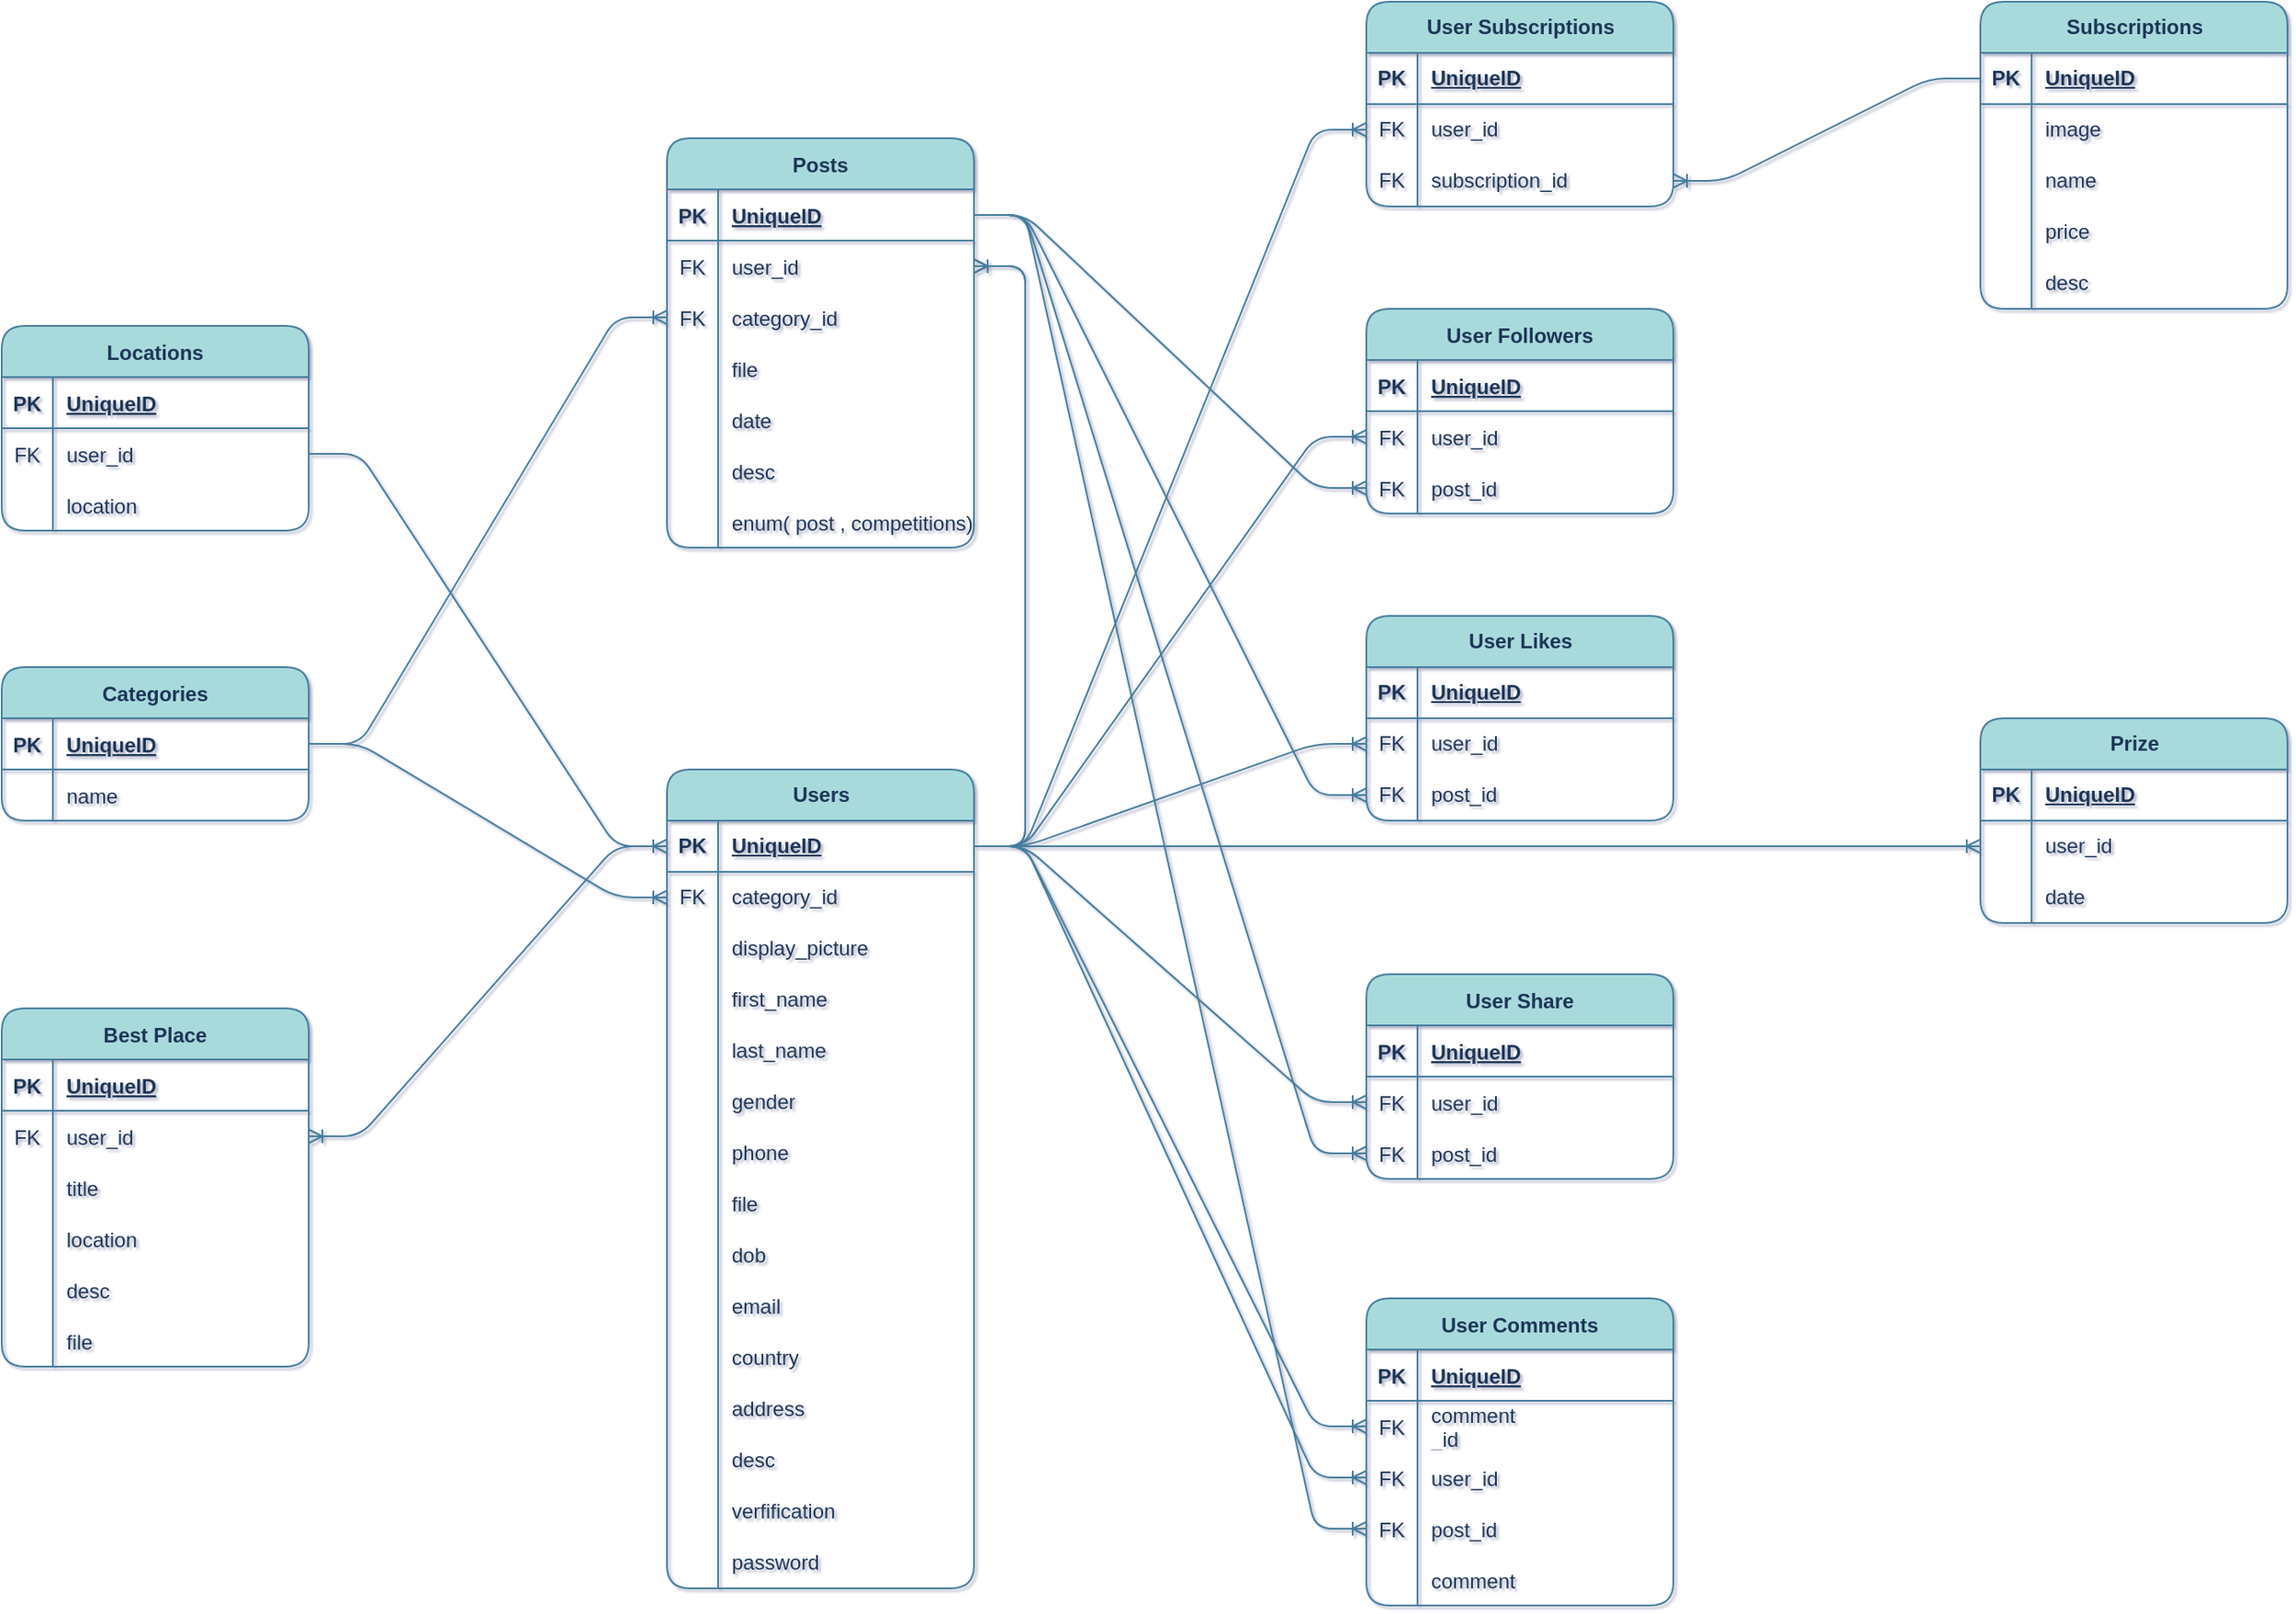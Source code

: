 <mxfile version="22.0.0" type="device">
  <diagram id="C5RBs43oDa-KdzZeNtuy" name="Page-1">
    <mxGraphModel dx="1668" dy="974" grid="1" gridSize="10" guides="1" tooltips="1" connect="1" arrows="1" fold="1" page="1" pageScale="1" pageWidth="827" pageHeight="1169" math="0" shadow="1">
      <root>
        <mxCell id="WIyWlLk6GJQsqaUBKTNV-0" />
        <mxCell id="WIyWlLk6GJQsqaUBKTNV-1" parent="WIyWlLk6GJQsqaUBKTNV-0" />
        <mxCell id="V0-m8VGu9vNcSW0nqYgB-123" value="Users" style="shape=table;startSize=30;container=1;collapsible=1;childLayout=tableLayout;fixedRows=1;rowLines=0;fontStyle=1;align=center;resizeLast=1;html=1;rounded=1;labelBackgroundColor=none;fillColor=#A8DADC;strokeColor=#457B9D;fontColor=#1D3557;" parent="WIyWlLk6GJQsqaUBKTNV-1" vertex="1">
          <mxGeometry x="550" y="610" width="180" height="480" as="geometry" />
        </mxCell>
        <mxCell id="V0-m8VGu9vNcSW0nqYgB-124" value="" style="shape=tableRow;horizontal=0;startSize=0;swimlaneHead=0;swimlaneBody=0;fillColor=none;collapsible=0;dropTarget=0;points=[[0,0.5],[1,0.5]];portConstraint=eastwest;top=0;left=0;right=0;bottom=1;rounded=1;labelBackgroundColor=none;strokeColor=#457B9D;fontColor=#1D3557;" parent="V0-m8VGu9vNcSW0nqYgB-123" vertex="1">
          <mxGeometry y="30" width="180" height="30" as="geometry" />
        </mxCell>
        <mxCell id="V0-m8VGu9vNcSW0nqYgB-125" value="PK" style="shape=partialRectangle;connectable=0;fillColor=none;top=0;left=0;bottom=0;right=0;fontStyle=1;overflow=hidden;whiteSpace=wrap;html=1;rounded=1;labelBackgroundColor=none;strokeColor=#457B9D;fontColor=#1D3557;" parent="V0-m8VGu9vNcSW0nqYgB-124" vertex="1">
          <mxGeometry width="30" height="30" as="geometry">
            <mxRectangle width="30" height="30" as="alternateBounds" />
          </mxGeometry>
        </mxCell>
        <mxCell id="V0-m8VGu9vNcSW0nqYgB-126" value="UniqueID" style="shape=partialRectangle;connectable=0;fillColor=none;top=0;left=0;bottom=0;right=0;align=left;spacingLeft=6;fontStyle=5;overflow=hidden;whiteSpace=wrap;html=1;rounded=1;labelBackgroundColor=none;strokeColor=#457B9D;fontColor=#1D3557;" parent="V0-m8VGu9vNcSW0nqYgB-124" vertex="1">
          <mxGeometry x="30" width="150" height="30" as="geometry">
            <mxRectangle width="150" height="30" as="alternateBounds" />
          </mxGeometry>
        </mxCell>
        <mxCell id="HNaN_bqSNe0O8174v5mk-64" value="" style="shape=tableRow;horizontal=0;startSize=0;swimlaneHead=0;swimlaneBody=0;fillColor=none;collapsible=0;dropTarget=0;points=[[0,0.5],[1,0.5]];portConstraint=eastwest;top=0;left=0;right=0;bottom=0;rounded=1;labelBackgroundColor=none;strokeColor=#457B9D;fontColor=#1D3557;" parent="V0-m8VGu9vNcSW0nqYgB-123" vertex="1">
          <mxGeometry y="60" width="180" height="30" as="geometry" />
        </mxCell>
        <mxCell id="HNaN_bqSNe0O8174v5mk-65" value="FK" style="shape=partialRectangle;connectable=0;fillColor=none;top=0;left=0;bottom=0;right=0;editable=1;overflow=hidden;whiteSpace=wrap;html=1;rounded=1;labelBackgroundColor=none;strokeColor=#457B9D;fontColor=#1D3557;" parent="HNaN_bqSNe0O8174v5mk-64" vertex="1">
          <mxGeometry width="30" height="30" as="geometry">
            <mxRectangle width="30" height="30" as="alternateBounds" />
          </mxGeometry>
        </mxCell>
        <mxCell id="HNaN_bqSNe0O8174v5mk-66" value="category_id" style="shape=partialRectangle;connectable=0;fillColor=none;top=0;left=0;bottom=0;right=0;align=left;spacingLeft=6;overflow=hidden;whiteSpace=wrap;html=1;rounded=1;labelBackgroundColor=none;strokeColor=#457B9D;fontColor=#1D3557;" parent="HNaN_bqSNe0O8174v5mk-64" vertex="1">
          <mxGeometry x="30" width="150" height="30" as="geometry">
            <mxRectangle width="150" height="30" as="alternateBounds" />
          </mxGeometry>
        </mxCell>
        <mxCell id="V0-m8VGu9vNcSW0nqYgB-127" value="" style="shape=tableRow;horizontal=0;startSize=0;swimlaneHead=0;swimlaneBody=0;fillColor=none;collapsible=0;dropTarget=0;points=[[0,0.5],[1,0.5]];portConstraint=eastwest;top=0;left=0;right=0;bottom=0;rounded=1;labelBackgroundColor=none;strokeColor=#457B9D;fontColor=#1D3557;" parent="V0-m8VGu9vNcSW0nqYgB-123" vertex="1">
          <mxGeometry y="90" width="180" height="30" as="geometry" />
        </mxCell>
        <mxCell id="V0-m8VGu9vNcSW0nqYgB-128" value="" style="shape=partialRectangle;connectable=0;fillColor=none;top=0;left=0;bottom=0;right=0;editable=1;overflow=hidden;whiteSpace=wrap;html=1;rounded=1;labelBackgroundColor=none;strokeColor=#457B9D;fontColor=#1D3557;" parent="V0-m8VGu9vNcSW0nqYgB-127" vertex="1">
          <mxGeometry width="30" height="30" as="geometry">
            <mxRectangle width="30" height="30" as="alternateBounds" />
          </mxGeometry>
        </mxCell>
        <mxCell id="V0-m8VGu9vNcSW0nqYgB-129" value="display_picture" style="shape=partialRectangle;connectable=0;fillColor=none;top=0;left=0;bottom=0;right=0;align=left;spacingLeft=6;overflow=hidden;whiteSpace=wrap;html=1;rounded=1;labelBackgroundColor=none;strokeColor=#457B9D;fontColor=#1D3557;" parent="V0-m8VGu9vNcSW0nqYgB-127" vertex="1">
          <mxGeometry x="30" width="150" height="30" as="geometry">
            <mxRectangle width="150" height="30" as="alternateBounds" />
          </mxGeometry>
        </mxCell>
        <mxCell id="fa3sRWFJHLP_sAFzy7LC-32" value="" style="shape=tableRow;horizontal=0;startSize=0;swimlaneHead=0;swimlaneBody=0;fillColor=none;collapsible=0;dropTarget=0;points=[[0,0.5],[1,0.5]];portConstraint=eastwest;top=0;left=0;right=0;bottom=0;rounded=1;labelBackgroundColor=none;strokeColor=#457B9D;fontColor=#1D3557;" parent="V0-m8VGu9vNcSW0nqYgB-123" vertex="1">
          <mxGeometry y="120" width="180" height="30" as="geometry" />
        </mxCell>
        <mxCell id="fa3sRWFJHLP_sAFzy7LC-33" value="" style="shape=partialRectangle;connectable=0;fillColor=none;top=0;left=0;bottom=0;right=0;editable=1;overflow=hidden;whiteSpace=wrap;html=1;rounded=1;labelBackgroundColor=none;strokeColor=#457B9D;fontColor=#1D3557;" parent="fa3sRWFJHLP_sAFzy7LC-32" vertex="1">
          <mxGeometry width="30" height="30" as="geometry">
            <mxRectangle width="30" height="30" as="alternateBounds" />
          </mxGeometry>
        </mxCell>
        <mxCell id="fa3sRWFJHLP_sAFzy7LC-34" value="first_name" style="shape=partialRectangle;connectable=0;fillColor=none;top=0;left=0;bottom=0;right=0;align=left;spacingLeft=6;overflow=hidden;whiteSpace=wrap;html=1;rounded=1;labelBackgroundColor=none;strokeColor=#457B9D;fontColor=#1D3557;" parent="fa3sRWFJHLP_sAFzy7LC-32" vertex="1">
          <mxGeometry x="30" width="150" height="30" as="geometry">
            <mxRectangle width="150" height="30" as="alternateBounds" />
          </mxGeometry>
        </mxCell>
        <mxCell id="V0-m8VGu9vNcSW0nqYgB-130" value="" style="shape=tableRow;horizontal=0;startSize=0;swimlaneHead=0;swimlaneBody=0;fillColor=none;collapsible=0;dropTarget=0;points=[[0,0.5],[1,0.5]];portConstraint=eastwest;top=0;left=0;right=0;bottom=0;rounded=1;labelBackgroundColor=none;strokeColor=#457B9D;fontColor=#1D3557;" parent="V0-m8VGu9vNcSW0nqYgB-123" vertex="1">
          <mxGeometry y="150" width="180" height="30" as="geometry" />
        </mxCell>
        <mxCell id="V0-m8VGu9vNcSW0nqYgB-131" value="" style="shape=partialRectangle;connectable=0;fillColor=none;top=0;left=0;bottom=0;right=0;editable=1;overflow=hidden;whiteSpace=wrap;html=1;rounded=1;labelBackgroundColor=none;strokeColor=#457B9D;fontColor=#1D3557;" parent="V0-m8VGu9vNcSW0nqYgB-130" vertex="1">
          <mxGeometry width="30" height="30" as="geometry">
            <mxRectangle width="30" height="30" as="alternateBounds" />
          </mxGeometry>
        </mxCell>
        <mxCell id="V0-m8VGu9vNcSW0nqYgB-132" value="last_name" style="shape=partialRectangle;connectable=0;fillColor=none;top=0;left=0;bottom=0;right=0;align=left;spacingLeft=6;overflow=hidden;whiteSpace=wrap;html=1;rounded=1;labelBackgroundColor=none;strokeColor=#457B9D;fontColor=#1D3557;" parent="V0-m8VGu9vNcSW0nqYgB-130" vertex="1">
          <mxGeometry x="30" width="150" height="30" as="geometry">
            <mxRectangle width="150" height="30" as="alternateBounds" />
          </mxGeometry>
        </mxCell>
        <mxCell id="fa3sRWFJHLP_sAFzy7LC-20" value="" style="shape=tableRow;horizontal=0;startSize=0;swimlaneHead=0;swimlaneBody=0;fillColor=none;collapsible=0;dropTarget=0;points=[[0,0.5],[1,0.5]];portConstraint=eastwest;top=0;left=0;right=0;bottom=0;rounded=1;labelBackgroundColor=none;strokeColor=#457B9D;fontColor=#1D3557;" parent="V0-m8VGu9vNcSW0nqYgB-123" vertex="1">
          <mxGeometry y="180" width="180" height="30" as="geometry" />
        </mxCell>
        <mxCell id="fa3sRWFJHLP_sAFzy7LC-21" value="" style="shape=partialRectangle;connectable=0;fillColor=none;top=0;left=0;bottom=0;right=0;editable=1;overflow=hidden;whiteSpace=wrap;html=1;rounded=1;labelBackgroundColor=none;strokeColor=#457B9D;fontColor=#1D3557;" parent="fa3sRWFJHLP_sAFzy7LC-20" vertex="1">
          <mxGeometry width="30" height="30" as="geometry">
            <mxRectangle width="30" height="30" as="alternateBounds" />
          </mxGeometry>
        </mxCell>
        <mxCell id="fa3sRWFJHLP_sAFzy7LC-22" value="gender" style="shape=partialRectangle;connectable=0;fillColor=none;top=0;left=0;bottom=0;right=0;align=left;spacingLeft=6;overflow=hidden;whiteSpace=wrap;html=1;rounded=1;labelBackgroundColor=none;strokeColor=#457B9D;fontColor=#1D3557;" parent="fa3sRWFJHLP_sAFzy7LC-20" vertex="1">
          <mxGeometry x="30" width="150" height="30" as="geometry">
            <mxRectangle width="150" height="30" as="alternateBounds" />
          </mxGeometry>
        </mxCell>
        <mxCell id="fa3sRWFJHLP_sAFzy7LC-26" value="" style="shape=tableRow;horizontal=0;startSize=0;swimlaneHead=0;swimlaneBody=0;fillColor=none;collapsible=0;dropTarget=0;points=[[0,0.5],[1,0.5]];portConstraint=eastwest;top=0;left=0;right=0;bottom=0;rounded=1;labelBackgroundColor=none;strokeColor=#457B9D;fontColor=#1D3557;" parent="V0-m8VGu9vNcSW0nqYgB-123" vertex="1">
          <mxGeometry y="210" width="180" height="30" as="geometry" />
        </mxCell>
        <mxCell id="fa3sRWFJHLP_sAFzy7LC-27" value="" style="shape=partialRectangle;connectable=0;fillColor=none;top=0;left=0;bottom=0;right=0;editable=1;overflow=hidden;whiteSpace=wrap;html=1;rounded=1;labelBackgroundColor=none;strokeColor=#457B9D;fontColor=#1D3557;" parent="fa3sRWFJHLP_sAFzy7LC-26" vertex="1">
          <mxGeometry width="30" height="30" as="geometry">
            <mxRectangle width="30" height="30" as="alternateBounds" />
          </mxGeometry>
        </mxCell>
        <mxCell id="fa3sRWFJHLP_sAFzy7LC-28" value="phone" style="shape=partialRectangle;connectable=0;fillColor=none;top=0;left=0;bottom=0;right=0;align=left;spacingLeft=6;overflow=hidden;whiteSpace=wrap;html=1;rounded=1;labelBackgroundColor=none;strokeColor=#457B9D;fontColor=#1D3557;" parent="fa3sRWFJHLP_sAFzy7LC-26" vertex="1">
          <mxGeometry x="30" width="150" height="30" as="geometry">
            <mxRectangle width="150" height="30" as="alternateBounds" />
          </mxGeometry>
        </mxCell>
        <mxCell id="fa3sRWFJHLP_sAFzy7LC-47" value="" style="shape=tableRow;horizontal=0;startSize=0;swimlaneHead=0;swimlaneBody=0;fillColor=none;collapsible=0;dropTarget=0;points=[[0,0.5],[1,0.5]];portConstraint=eastwest;top=0;left=0;right=0;bottom=0;rounded=1;labelBackgroundColor=none;strokeColor=#457B9D;fontColor=#1D3557;" parent="V0-m8VGu9vNcSW0nqYgB-123" vertex="1">
          <mxGeometry y="240" width="180" height="30" as="geometry" />
        </mxCell>
        <mxCell id="fa3sRWFJHLP_sAFzy7LC-48" value="" style="shape=partialRectangle;connectable=0;fillColor=none;top=0;left=0;bottom=0;right=0;editable=1;overflow=hidden;whiteSpace=wrap;html=1;rounded=1;labelBackgroundColor=none;strokeColor=#457B9D;fontColor=#1D3557;" parent="fa3sRWFJHLP_sAFzy7LC-47" vertex="1">
          <mxGeometry width="30" height="30" as="geometry">
            <mxRectangle width="30" height="30" as="alternateBounds" />
          </mxGeometry>
        </mxCell>
        <mxCell id="fa3sRWFJHLP_sAFzy7LC-49" value="file" style="shape=partialRectangle;connectable=0;fillColor=none;top=0;left=0;bottom=0;right=0;align=left;spacingLeft=6;overflow=hidden;whiteSpace=wrap;html=1;rounded=1;labelBackgroundColor=none;strokeColor=#457B9D;fontColor=#1D3557;" parent="fa3sRWFJHLP_sAFzy7LC-47" vertex="1">
          <mxGeometry x="30" width="150" height="30" as="geometry">
            <mxRectangle width="150" height="30" as="alternateBounds" />
          </mxGeometry>
        </mxCell>
        <mxCell id="fa3sRWFJHLP_sAFzy7LC-23" value="" style="shape=tableRow;horizontal=0;startSize=0;swimlaneHead=0;swimlaneBody=0;fillColor=none;collapsible=0;dropTarget=0;points=[[0,0.5],[1,0.5]];portConstraint=eastwest;top=0;left=0;right=0;bottom=0;rounded=1;labelBackgroundColor=none;strokeColor=#457B9D;fontColor=#1D3557;" parent="V0-m8VGu9vNcSW0nqYgB-123" vertex="1">
          <mxGeometry y="270" width="180" height="30" as="geometry" />
        </mxCell>
        <mxCell id="fa3sRWFJHLP_sAFzy7LC-24" value="" style="shape=partialRectangle;connectable=0;fillColor=none;top=0;left=0;bottom=0;right=0;editable=1;overflow=hidden;whiteSpace=wrap;html=1;rounded=1;labelBackgroundColor=none;strokeColor=#457B9D;fontColor=#1D3557;" parent="fa3sRWFJHLP_sAFzy7LC-23" vertex="1">
          <mxGeometry width="30" height="30" as="geometry">
            <mxRectangle width="30" height="30" as="alternateBounds" />
          </mxGeometry>
        </mxCell>
        <mxCell id="fa3sRWFJHLP_sAFzy7LC-25" value="dob" style="shape=partialRectangle;connectable=0;fillColor=none;top=0;left=0;bottom=0;right=0;align=left;spacingLeft=6;overflow=hidden;whiteSpace=wrap;html=1;rounded=1;labelBackgroundColor=none;strokeColor=#457B9D;fontColor=#1D3557;" parent="fa3sRWFJHLP_sAFzy7LC-23" vertex="1">
          <mxGeometry x="30" width="150" height="30" as="geometry">
            <mxRectangle width="150" height="30" as="alternateBounds" />
          </mxGeometry>
        </mxCell>
        <mxCell id="V0-m8VGu9vNcSW0nqYgB-133" value="" style="shape=tableRow;horizontal=0;startSize=0;swimlaneHead=0;swimlaneBody=0;fillColor=none;collapsible=0;dropTarget=0;points=[[0,0.5],[1,0.5]];portConstraint=eastwest;top=0;left=0;right=0;bottom=0;rounded=1;labelBackgroundColor=none;strokeColor=#457B9D;fontColor=#1D3557;" parent="V0-m8VGu9vNcSW0nqYgB-123" vertex="1">
          <mxGeometry y="300" width="180" height="30" as="geometry" />
        </mxCell>
        <mxCell id="V0-m8VGu9vNcSW0nqYgB-134" value="" style="shape=partialRectangle;connectable=0;fillColor=none;top=0;left=0;bottom=0;right=0;editable=1;overflow=hidden;whiteSpace=wrap;html=1;rounded=1;labelBackgroundColor=none;strokeColor=#457B9D;fontColor=#1D3557;" parent="V0-m8VGu9vNcSW0nqYgB-133" vertex="1">
          <mxGeometry width="30" height="30" as="geometry">
            <mxRectangle width="30" height="30" as="alternateBounds" />
          </mxGeometry>
        </mxCell>
        <mxCell id="V0-m8VGu9vNcSW0nqYgB-135" value="email" style="shape=partialRectangle;connectable=0;fillColor=none;top=0;left=0;bottom=0;right=0;align=left;spacingLeft=6;overflow=hidden;whiteSpace=wrap;html=1;rounded=1;labelBackgroundColor=none;strokeColor=#457B9D;fontColor=#1D3557;" parent="V0-m8VGu9vNcSW0nqYgB-133" vertex="1">
          <mxGeometry x="30" width="150" height="30" as="geometry">
            <mxRectangle width="150" height="30" as="alternateBounds" />
          </mxGeometry>
        </mxCell>
        <mxCell id="V0-m8VGu9vNcSW0nqYgB-139" value="" style="shape=tableRow;horizontal=0;startSize=0;swimlaneHead=0;swimlaneBody=0;fillColor=none;collapsible=0;dropTarget=0;points=[[0,0.5],[1,0.5]];portConstraint=eastwest;top=0;left=0;right=0;bottom=0;rounded=1;labelBackgroundColor=none;strokeColor=#457B9D;fontColor=#1D3557;" parent="V0-m8VGu9vNcSW0nqYgB-123" vertex="1">
          <mxGeometry y="330" width="180" height="30" as="geometry" />
        </mxCell>
        <mxCell id="V0-m8VGu9vNcSW0nqYgB-140" value="" style="shape=partialRectangle;connectable=0;fillColor=none;top=0;left=0;bottom=0;right=0;editable=1;overflow=hidden;whiteSpace=wrap;html=1;rounded=1;labelBackgroundColor=none;strokeColor=#457B9D;fontColor=#1D3557;" parent="V0-m8VGu9vNcSW0nqYgB-139" vertex="1">
          <mxGeometry width="30" height="30" as="geometry">
            <mxRectangle width="30" height="30" as="alternateBounds" />
          </mxGeometry>
        </mxCell>
        <mxCell id="V0-m8VGu9vNcSW0nqYgB-141" value="country" style="shape=partialRectangle;connectable=0;fillColor=none;top=0;left=0;bottom=0;right=0;align=left;spacingLeft=6;overflow=hidden;whiteSpace=wrap;html=1;rounded=1;labelBackgroundColor=none;strokeColor=#457B9D;fontColor=#1D3557;" parent="V0-m8VGu9vNcSW0nqYgB-139" vertex="1">
          <mxGeometry x="30" width="150" height="30" as="geometry">
            <mxRectangle width="150" height="30" as="alternateBounds" />
          </mxGeometry>
        </mxCell>
        <mxCell id="fa3sRWFJHLP_sAFzy7LC-17" value="" style="shape=tableRow;horizontal=0;startSize=0;swimlaneHead=0;swimlaneBody=0;fillColor=none;collapsible=0;dropTarget=0;points=[[0,0.5],[1,0.5]];portConstraint=eastwest;top=0;left=0;right=0;bottom=0;rounded=1;labelBackgroundColor=none;strokeColor=#457B9D;fontColor=#1D3557;" parent="V0-m8VGu9vNcSW0nqYgB-123" vertex="1">
          <mxGeometry y="360" width="180" height="30" as="geometry" />
        </mxCell>
        <mxCell id="fa3sRWFJHLP_sAFzy7LC-18" value="" style="shape=partialRectangle;connectable=0;fillColor=none;top=0;left=0;bottom=0;right=0;editable=1;overflow=hidden;whiteSpace=wrap;html=1;rounded=1;labelBackgroundColor=none;strokeColor=#457B9D;fontColor=#1D3557;" parent="fa3sRWFJHLP_sAFzy7LC-17" vertex="1">
          <mxGeometry width="30" height="30" as="geometry">
            <mxRectangle width="30" height="30" as="alternateBounds" />
          </mxGeometry>
        </mxCell>
        <mxCell id="fa3sRWFJHLP_sAFzy7LC-19" value="address" style="shape=partialRectangle;connectable=0;fillColor=none;top=0;left=0;bottom=0;right=0;align=left;spacingLeft=6;overflow=hidden;whiteSpace=wrap;html=1;rounded=1;labelBackgroundColor=none;strokeColor=#457B9D;fontColor=#1D3557;" parent="fa3sRWFJHLP_sAFzy7LC-17" vertex="1">
          <mxGeometry x="30" width="150" height="30" as="geometry">
            <mxRectangle width="150" height="30" as="alternateBounds" />
          </mxGeometry>
        </mxCell>
        <mxCell id="fa3sRWFJHLP_sAFzy7LC-29" value="" style="shape=tableRow;horizontal=0;startSize=0;swimlaneHead=0;swimlaneBody=0;fillColor=none;collapsible=0;dropTarget=0;points=[[0,0.5],[1,0.5]];portConstraint=eastwest;top=0;left=0;right=0;bottom=0;rounded=1;labelBackgroundColor=none;strokeColor=#457B9D;fontColor=#1D3557;" parent="V0-m8VGu9vNcSW0nqYgB-123" vertex="1">
          <mxGeometry y="390" width="180" height="30" as="geometry" />
        </mxCell>
        <mxCell id="fa3sRWFJHLP_sAFzy7LC-30" value="" style="shape=partialRectangle;connectable=0;fillColor=none;top=0;left=0;bottom=0;right=0;editable=1;overflow=hidden;whiteSpace=wrap;html=1;rounded=1;labelBackgroundColor=none;strokeColor=#457B9D;fontColor=#1D3557;" parent="fa3sRWFJHLP_sAFzy7LC-29" vertex="1">
          <mxGeometry width="30" height="30" as="geometry">
            <mxRectangle width="30" height="30" as="alternateBounds" />
          </mxGeometry>
        </mxCell>
        <mxCell id="fa3sRWFJHLP_sAFzy7LC-31" value="desc" style="shape=partialRectangle;connectable=0;fillColor=none;top=0;left=0;bottom=0;right=0;align=left;spacingLeft=6;overflow=hidden;whiteSpace=wrap;html=1;rounded=1;labelBackgroundColor=none;strokeColor=#457B9D;fontColor=#1D3557;" parent="fa3sRWFJHLP_sAFzy7LC-29" vertex="1">
          <mxGeometry x="30" width="150" height="30" as="geometry">
            <mxRectangle width="150" height="30" as="alternateBounds" />
          </mxGeometry>
        </mxCell>
        <mxCell id="HNaN_bqSNe0O8174v5mk-68" value="" style="shape=tableRow;horizontal=0;startSize=0;swimlaneHead=0;swimlaneBody=0;fillColor=none;collapsible=0;dropTarget=0;points=[[0,0.5],[1,0.5]];portConstraint=eastwest;top=0;left=0;right=0;bottom=0;rounded=1;labelBackgroundColor=none;strokeColor=#457B9D;fontColor=#1D3557;" parent="V0-m8VGu9vNcSW0nqYgB-123" vertex="1">
          <mxGeometry y="420" width="180" height="30" as="geometry" />
        </mxCell>
        <mxCell id="HNaN_bqSNe0O8174v5mk-69" value="" style="shape=partialRectangle;connectable=0;fillColor=none;top=0;left=0;bottom=0;right=0;editable=1;overflow=hidden;whiteSpace=wrap;html=1;rounded=1;labelBackgroundColor=none;strokeColor=#457B9D;fontColor=#1D3557;" parent="HNaN_bqSNe0O8174v5mk-68" vertex="1">
          <mxGeometry width="30" height="30" as="geometry">
            <mxRectangle width="30" height="30" as="alternateBounds" />
          </mxGeometry>
        </mxCell>
        <mxCell id="HNaN_bqSNe0O8174v5mk-70" value="verfification" style="shape=partialRectangle;connectable=0;fillColor=none;top=0;left=0;bottom=0;right=0;align=left;spacingLeft=6;overflow=hidden;whiteSpace=wrap;html=1;rounded=1;labelBackgroundColor=none;strokeColor=#457B9D;fontColor=#1D3557;" parent="HNaN_bqSNe0O8174v5mk-68" vertex="1">
          <mxGeometry x="30" width="150" height="30" as="geometry">
            <mxRectangle width="150" height="30" as="alternateBounds" />
          </mxGeometry>
        </mxCell>
        <mxCell id="V0-m8VGu9vNcSW0nqYgB-136" value="" style="shape=tableRow;horizontal=0;startSize=0;swimlaneHead=0;swimlaneBody=0;fillColor=none;collapsible=0;dropTarget=0;points=[[0,0.5],[1,0.5]];portConstraint=eastwest;top=0;left=0;right=0;bottom=0;rounded=1;labelBackgroundColor=none;strokeColor=#457B9D;fontColor=#1D3557;" parent="V0-m8VGu9vNcSW0nqYgB-123" vertex="1">
          <mxGeometry y="450" width="180" height="30" as="geometry" />
        </mxCell>
        <mxCell id="V0-m8VGu9vNcSW0nqYgB-137" value="" style="shape=partialRectangle;connectable=0;fillColor=none;top=0;left=0;bottom=0;right=0;editable=1;overflow=hidden;whiteSpace=wrap;html=1;rounded=1;labelBackgroundColor=none;strokeColor=#457B9D;fontColor=#1D3557;" parent="V0-m8VGu9vNcSW0nqYgB-136" vertex="1">
          <mxGeometry width="30" height="30" as="geometry">
            <mxRectangle width="30" height="30" as="alternateBounds" />
          </mxGeometry>
        </mxCell>
        <mxCell id="V0-m8VGu9vNcSW0nqYgB-138" value="password" style="shape=partialRectangle;connectable=0;fillColor=none;top=0;left=0;bottom=0;right=0;align=left;spacingLeft=6;overflow=hidden;whiteSpace=wrap;html=1;rounded=1;labelBackgroundColor=none;strokeColor=#457B9D;fontColor=#1D3557;" parent="V0-m8VGu9vNcSW0nqYgB-136" vertex="1">
          <mxGeometry x="30" width="150" height="30" as="geometry">
            <mxRectangle width="150" height="30" as="alternateBounds" />
          </mxGeometry>
        </mxCell>
        <mxCell id="fa3sRWFJHLP_sAFzy7LC-10" value="Subscriptions" style="shape=table;startSize=30;container=1;collapsible=1;childLayout=tableLayout;fixedRows=1;rowLines=0;fontStyle=1;align=center;resizeLast=1;html=1;labelBackgroundColor=none;fillColor=#A8DADC;strokeColor=#457B9D;fontColor=#1D3557;rounded=1;" parent="WIyWlLk6GJQsqaUBKTNV-1" vertex="1">
          <mxGeometry x="1320" y="160" width="180" height="180" as="geometry" />
        </mxCell>
        <mxCell id="fa3sRWFJHLP_sAFzy7LC-11" value="" style="shape=tableRow;horizontal=0;startSize=0;swimlaneHead=0;swimlaneBody=0;fillColor=none;collapsible=0;dropTarget=0;points=[[0,0.5],[1,0.5]];portConstraint=eastwest;top=0;left=0;right=0;bottom=1;labelBackgroundColor=none;strokeColor=#457B9D;fontColor=#1D3557;rounded=1;" parent="fa3sRWFJHLP_sAFzy7LC-10" vertex="1">
          <mxGeometry y="30" width="180" height="30" as="geometry" />
        </mxCell>
        <mxCell id="fa3sRWFJHLP_sAFzy7LC-12" value="PK" style="shape=partialRectangle;connectable=0;fillColor=none;top=0;left=0;bottom=0;right=0;fontStyle=1;overflow=hidden;whiteSpace=wrap;html=1;labelBackgroundColor=none;strokeColor=#457B9D;fontColor=#1D3557;rounded=1;" parent="fa3sRWFJHLP_sAFzy7LC-11" vertex="1">
          <mxGeometry width="30" height="30" as="geometry">
            <mxRectangle width="30" height="30" as="alternateBounds" />
          </mxGeometry>
        </mxCell>
        <mxCell id="fa3sRWFJHLP_sAFzy7LC-13" value="UniqueID" style="shape=partialRectangle;connectable=0;fillColor=none;top=0;left=0;bottom=0;right=0;align=left;spacingLeft=6;fontStyle=5;overflow=hidden;whiteSpace=wrap;html=1;labelBackgroundColor=none;strokeColor=#457B9D;fontColor=#1D3557;rounded=1;" parent="fa3sRWFJHLP_sAFzy7LC-11" vertex="1">
          <mxGeometry x="30" width="150" height="30" as="geometry">
            <mxRectangle width="150" height="30" as="alternateBounds" />
          </mxGeometry>
        </mxCell>
        <mxCell id="fa3sRWFJHLP_sAFzy7LC-14" value="" style="shape=tableRow;horizontal=0;startSize=0;swimlaneHead=0;swimlaneBody=0;fillColor=none;collapsible=0;dropTarget=0;points=[[0,0.5],[1,0.5]];portConstraint=eastwest;top=0;left=0;right=0;bottom=0;labelBackgroundColor=none;strokeColor=#457B9D;fontColor=#1D3557;rounded=1;" parent="fa3sRWFJHLP_sAFzy7LC-10" vertex="1">
          <mxGeometry y="60" width="180" height="30" as="geometry" />
        </mxCell>
        <mxCell id="fa3sRWFJHLP_sAFzy7LC-15" value="" style="shape=partialRectangle;connectable=0;fillColor=none;top=0;left=0;bottom=0;right=0;editable=1;overflow=hidden;whiteSpace=wrap;html=1;labelBackgroundColor=none;strokeColor=#457B9D;fontColor=#1D3557;rounded=1;" parent="fa3sRWFJHLP_sAFzy7LC-14" vertex="1">
          <mxGeometry width="30" height="30" as="geometry">
            <mxRectangle width="30" height="30" as="alternateBounds" />
          </mxGeometry>
        </mxCell>
        <mxCell id="fa3sRWFJHLP_sAFzy7LC-16" value="image" style="shape=partialRectangle;connectable=0;fillColor=none;top=0;left=0;bottom=0;right=0;align=left;spacingLeft=6;overflow=hidden;whiteSpace=wrap;html=1;labelBackgroundColor=none;strokeColor=#457B9D;fontColor=#1D3557;rounded=1;" parent="fa3sRWFJHLP_sAFzy7LC-14" vertex="1">
          <mxGeometry x="30" width="150" height="30" as="geometry">
            <mxRectangle width="150" height="30" as="alternateBounds" />
          </mxGeometry>
        </mxCell>
        <mxCell id="R6zIhbQz7BQnwkf2yA8R-20" value="" style="shape=tableRow;horizontal=0;startSize=0;swimlaneHead=0;swimlaneBody=0;fillColor=none;collapsible=0;dropTarget=0;points=[[0,0.5],[1,0.5]];portConstraint=eastwest;top=0;left=0;right=0;bottom=0;labelBackgroundColor=none;strokeColor=#457B9D;fontColor=#1D3557;rounded=1;" parent="fa3sRWFJHLP_sAFzy7LC-10" vertex="1">
          <mxGeometry y="90" width="180" height="30" as="geometry" />
        </mxCell>
        <mxCell id="R6zIhbQz7BQnwkf2yA8R-21" value="" style="shape=partialRectangle;connectable=0;fillColor=none;top=0;left=0;bottom=0;right=0;editable=1;overflow=hidden;whiteSpace=wrap;html=1;labelBackgroundColor=none;strokeColor=#457B9D;fontColor=#1D3557;rounded=1;" parent="R6zIhbQz7BQnwkf2yA8R-20" vertex="1">
          <mxGeometry width="30" height="30" as="geometry">
            <mxRectangle width="30" height="30" as="alternateBounds" />
          </mxGeometry>
        </mxCell>
        <mxCell id="R6zIhbQz7BQnwkf2yA8R-22" value="name" style="shape=partialRectangle;connectable=0;fillColor=none;top=0;left=0;bottom=0;right=0;align=left;spacingLeft=6;overflow=hidden;whiteSpace=wrap;html=1;labelBackgroundColor=none;strokeColor=#457B9D;fontColor=#1D3557;rounded=1;" parent="R6zIhbQz7BQnwkf2yA8R-20" vertex="1">
          <mxGeometry x="30" width="150" height="30" as="geometry">
            <mxRectangle width="150" height="30" as="alternateBounds" />
          </mxGeometry>
        </mxCell>
        <mxCell id="fa3sRWFJHLP_sAFzy7LC-107" value="" style="shape=tableRow;horizontal=0;startSize=0;swimlaneHead=0;swimlaneBody=0;fillColor=none;collapsible=0;dropTarget=0;points=[[0,0.5],[1,0.5]];portConstraint=eastwest;top=0;left=0;right=0;bottom=0;labelBackgroundColor=none;strokeColor=#457B9D;fontColor=#1D3557;rounded=1;" parent="fa3sRWFJHLP_sAFzy7LC-10" vertex="1">
          <mxGeometry y="120" width="180" height="30" as="geometry" />
        </mxCell>
        <mxCell id="fa3sRWFJHLP_sAFzy7LC-108" value="" style="shape=partialRectangle;connectable=0;fillColor=none;top=0;left=0;bottom=0;right=0;editable=1;overflow=hidden;whiteSpace=wrap;html=1;labelBackgroundColor=none;strokeColor=#457B9D;fontColor=#1D3557;rounded=1;" parent="fa3sRWFJHLP_sAFzy7LC-107" vertex="1">
          <mxGeometry width="30" height="30" as="geometry">
            <mxRectangle width="30" height="30" as="alternateBounds" />
          </mxGeometry>
        </mxCell>
        <mxCell id="fa3sRWFJHLP_sAFzy7LC-109" value="price" style="shape=partialRectangle;connectable=0;fillColor=none;top=0;left=0;bottom=0;right=0;align=left;spacingLeft=6;overflow=hidden;whiteSpace=wrap;html=1;labelBackgroundColor=none;strokeColor=#457B9D;fontColor=#1D3557;rounded=1;" parent="fa3sRWFJHLP_sAFzy7LC-107" vertex="1">
          <mxGeometry x="30" width="150" height="30" as="geometry">
            <mxRectangle width="150" height="30" as="alternateBounds" />
          </mxGeometry>
        </mxCell>
        <mxCell id="fa3sRWFJHLP_sAFzy7LC-110" value="" style="shape=tableRow;horizontal=0;startSize=0;swimlaneHead=0;swimlaneBody=0;fillColor=none;collapsible=0;dropTarget=0;points=[[0,0.5],[1,0.5]];portConstraint=eastwest;top=0;left=0;right=0;bottom=0;labelBackgroundColor=none;strokeColor=#457B9D;fontColor=#1D3557;rounded=1;" parent="fa3sRWFJHLP_sAFzy7LC-10" vertex="1">
          <mxGeometry y="150" width="180" height="30" as="geometry" />
        </mxCell>
        <mxCell id="fa3sRWFJHLP_sAFzy7LC-111" value="" style="shape=partialRectangle;connectable=0;fillColor=none;top=0;left=0;bottom=0;right=0;editable=1;overflow=hidden;whiteSpace=wrap;html=1;labelBackgroundColor=none;strokeColor=#457B9D;fontColor=#1D3557;rounded=1;" parent="fa3sRWFJHLP_sAFzy7LC-110" vertex="1">
          <mxGeometry width="30" height="30" as="geometry">
            <mxRectangle width="30" height="30" as="alternateBounds" />
          </mxGeometry>
        </mxCell>
        <mxCell id="fa3sRWFJHLP_sAFzy7LC-112" value="desc" style="shape=partialRectangle;connectable=0;fillColor=none;top=0;left=0;bottom=0;right=0;align=left;spacingLeft=6;overflow=hidden;whiteSpace=wrap;html=1;labelBackgroundColor=none;strokeColor=#457B9D;fontColor=#1D3557;rounded=1;" parent="fa3sRWFJHLP_sAFzy7LC-110" vertex="1">
          <mxGeometry x="30" width="150" height="30" as="geometry">
            <mxRectangle width="150" height="30" as="alternateBounds" />
          </mxGeometry>
        </mxCell>
        <mxCell id="fa3sRWFJHLP_sAFzy7LC-35" value="User Subscriptions" style="shape=table;startSize=30;container=1;collapsible=1;childLayout=tableLayout;fixedRows=1;rowLines=0;fontStyle=1;align=center;resizeLast=1;html=1;labelBackgroundColor=none;fillColor=#A8DADC;strokeColor=#457B9D;fontColor=#1D3557;rounded=1;" parent="WIyWlLk6GJQsqaUBKTNV-1" vertex="1">
          <mxGeometry x="960" y="160" width="180" height="120" as="geometry" />
        </mxCell>
        <mxCell id="fa3sRWFJHLP_sAFzy7LC-36" value="" style="shape=tableRow;horizontal=0;startSize=0;swimlaneHead=0;swimlaneBody=0;fillColor=none;collapsible=0;dropTarget=0;points=[[0,0.5],[1,0.5]];portConstraint=eastwest;top=0;left=0;right=0;bottom=1;labelBackgroundColor=none;strokeColor=#457B9D;fontColor=#1D3557;rounded=1;" parent="fa3sRWFJHLP_sAFzy7LC-35" vertex="1">
          <mxGeometry y="30" width="180" height="30" as="geometry" />
        </mxCell>
        <mxCell id="fa3sRWFJHLP_sAFzy7LC-37" value="PK" style="shape=partialRectangle;connectable=0;fillColor=none;top=0;left=0;bottom=0;right=0;fontStyle=1;overflow=hidden;whiteSpace=wrap;html=1;labelBackgroundColor=none;strokeColor=#457B9D;fontColor=#1D3557;rounded=1;" parent="fa3sRWFJHLP_sAFzy7LC-36" vertex="1">
          <mxGeometry width="30" height="30" as="geometry">
            <mxRectangle width="30" height="30" as="alternateBounds" />
          </mxGeometry>
        </mxCell>
        <mxCell id="fa3sRWFJHLP_sAFzy7LC-38" value="UniqueID" style="shape=partialRectangle;connectable=0;fillColor=none;top=0;left=0;bottom=0;right=0;align=left;spacingLeft=6;fontStyle=5;overflow=hidden;whiteSpace=wrap;html=1;labelBackgroundColor=none;strokeColor=#457B9D;fontColor=#1D3557;rounded=1;" parent="fa3sRWFJHLP_sAFzy7LC-36" vertex="1">
          <mxGeometry x="30" width="150" height="30" as="geometry">
            <mxRectangle width="150" height="30" as="alternateBounds" />
          </mxGeometry>
        </mxCell>
        <mxCell id="fa3sRWFJHLP_sAFzy7LC-39" value="" style="shape=tableRow;horizontal=0;startSize=0;swimlaneHead=0;swimlaneBody=0;fillColor=none;collapsible=0;dropTarget=0;points=[[0,0.5],[1,0.5]];portConstraint=eastwest;top=0;left=0;right=0;bottom=0;labelBackgroundColor=none;strokeColor=#457B9D;fontColor=#1D3557;rounded=1;" parent="fa3sRWFJHLP_sAFzy7LC-35" vertex="1">
          <mxGeometry y="60" width="180" height="30" as="geometry" />
        </mxCell>
        <mxCell id="fa3sRWFJHLP_sAFzy7LC-40" value="FK" style="shape=partialRectangle;connectable=0;fillColor=none;top=0;left=0;bottom=0;right=0;editable=1;overflow=hidden;whiteSpace=wrap;html=1;labelBackgroundColor=none;strokeColor=#457B9D;fontColor=#1D3557;rounded=1;" parent="fa3sRWFJHLP_sAFzy7LC-39" vertex="1">
          <mxGeometry width="30" height="30" as="geometry">
            <mxRectangle width="30" height="30" as="alternateBounds" />
          </mxGeometry>
        </mxCell>
        <mxCell id="fa3sRWFJHLP_sAFzy7LC-41" value="user_id" style="shape=partialRectangle;connectable=0;fillColor=none;top=0;left=0;bottom=0;right=0;align=left;spacingLeft=6;overflow=hidden;whiteSpace=wrap;html=1;labelBackgroundColor=none;strokeColor=#457B9D;fontColor=#1D3557;rounded=1;" parent="fa3sRWFJHLP_sAFzy7LC-39" vertex="1">
          <mxGeometry x="30" width="150" height="30" as="geometry">
            <mxRectangle width="150" height="30" as="alternateBounds" />
          </mxGeometry>
        </mxCell>
        <mxCell id="fa3sRWFJHLP_sAFzy7LC-42" value="" style="shape=tableRow;horizontal=0;startSize=0;swimlaneHead=0;swimlaneBody=0;fillColor=none;collapsible=0;dropTarget=0;points=[[0,0.5],[1,0.5]];portConstraint=eastwest;top=0;left=0;right=0;bottom=0;labelBackgroundColor=none;strokeColor=#457B9D;fontColor=#1D3557;rounded=1;" parent="fa3sRWFJHLP_sAFzy7LC-35" vertex="1">
          <mxGeometry y="90" width="180" height="30" as="geometry" />
        </mxCell>
        <mxCell id="fa3sRWFJHLP_sAFzy7LC-43" value="FK" style="shape=partialRectangle;connectable=0;fillColor=none;top=0;left=0;bottom=0;right=0;editable=1;overflow=hidden;whiteSpace=wrap;html=1;labelBackgroundColor=none;strokeColor=#457B9D;fontColor=#1D3557;rounded=1;" parent="fa3sRWFJHLP_sAFzy7LC-42" vertex="1">
          <mxGeometry width="30" height="30" as="geometry">
            <mxRectangle width="30" height="30" as="alternateBounds" />
          </mxGeometry>
        </mxCell>
        <mxCell id="fa3sRWFJHLP_sAFzy7LC-44" value="subscription_id" style="shape=partialRectangle;connectable=0;fillColor=none;top=0;left=0;bottom=0;right=0;align=left;spacingLeft=6;overflow=hidden;whiteSpace=wrap;html=1;labelBackgroundColor=none;strokeColor=#457B9D;fontColor=#1D3557;rounded=1;" parent="fa3sRWFJHLP_sAFzy7LC-42" vertex="1">
          <mxGeometry x="30" width="150" height="30" as="geometry">
            <mxRectangle width="150" height="30" as="alternateBounds" />
          </mxGeometry>
        </mxCell>
        <mxCell id="fa3sRWFJHLP_sAFzy7LC-45" value="" style="edgeStyle=entityRelationEdgeStyle;fontSize=12;html=1;endArrow=ERoneToMany;rounded=1;labelBackgroundColor=none;strokeColor=#457B9D;fontColor=default;" parent="WIyWlLk6GJQsqaUBKTNV-1" source="V0-m8VGu9vNcSW0nqYgB-124" target="fa3sRWFJHLP_sAFzy7LC-39" edge="1">
          <mxGeometry width="100" height="100" relative="1" as="geometry">
            <mxPoint x="324" y="440" as="sourcePoint" />
            <mxPoint x="384" y="410" as="targetPoint" />
            <Array as="points">
              <mxPoint x="644" y="640" />
            </Array>
          </mxGeometry>
        </mxCell>
        <mxCell id="fa3sRWFJHLP_sAFzy7LC-46" value="" style="edgeStyle=entityRelationEdgeStyle;fontSize=12;html=1;endArrow=ERoneToMany;rounded=1;labelBackgroundColor=none;strokeColor=#457B9D;fontColor=default;" parent="WIyWlLk6GJQsqaUBKTNV-1" source="fa3sRWFJHLP_sAFzy7LC-11" target="fa3sRWFJHLP_sAFzy7LC-42" edge="1">
          <mxGeometry width="100" height="100" relative="1" as="geometry">
            <mxPoint x="960" y="420" as="sourcePoint" />
            <mxPoint x="1020" y="390" as="targetPoint" />
            <Array as="points">
              <mxPoint x="1280" y="620" />
            </Array>
          </mxGeometry>
        </mxCell>
        <mxCell id="fa3sRWFJHLP_sAFzy7LC-50" value="User Followers" style="shape=table;startSize=30;container=1;collapsible=1;childLayout=tableLayout;fixedRows=1;rowLines=0;fontStyle=1;align=center;resizeLast=1;rounded=1;labelBackgroundColor=none;fillColor=#A8DADC;strokeColor=#457B9D;fontColor=#1D3557;" parent="WIyWlLk6GJQsqaUBKTNV-1" vertex="1">
          <mxGeometry x="960" y="340" width="180" height="120" as="geometry" />
        </mxCell>
        <mxCell id="fa3sRWFJHLP_sAFzy7LC-51" value="" style="shape=tableRow;horizontal=0;startSize=0;swimlaneHead=0;swimlaneBody=0;fillColor=none;collapsible=0;dropTarget=0;points=[[0,0.5],[1,0.5]];portConstraint=eastwest;top=0;left=0;right=0;bottom=1;rounded=1;labelBackgroundColor=none;strokeColor=#457B9D;fontColor=#1D3557;" parent="fa3sRWFJHLP_sAFzy7LC-50" vertex="1">
          <mxGeometry y="30" width="180" height="30" as="geometry" />
        </mxCell>
        <mxCell id="fa3sRWFJHLP_sAFzy7LC-52" value="PK" style="shape=partialRectangle;connectable=0;fillColor=none;top=0;left=0;bottom=0;right=0;fontStyle=1;overflow=hidden;rounded=1;labelBackgroundColor=none;strokeColor=#457B9D;fontColor=#1D3557;" parent="fa3sRWFJHLP_sAFzy7LC-51" vertex="1">
          <mxGeometry width="30" height="30" as="geometry">
            <mxRectangle width="30" height="30" as="alternateBounds" />
          </mxGeometry>
        </mxCell>
        <mxCell id="fa3sRWFJHLP_sAFzy7LC-53" value="UniqueID" style="shape=partialRectangle;connectable=0;fillColor=none;top=0;left=0;bottom=0;right=0;align=left;spacingLeft=6;fontStyle=5;overflow=hidden;rounded=1;labelBackgroundColor=none;strokeColor=#457B9D;fontColor=#1D3557;" parent="fa3sRWFJHLP_sAFzy7LC-51" vertex="1">
          <mxGeometry x="30" width="150" height="30" as="geometry">
            <mxRectangle width="150" height="30" as="alternateBounds" />
          </mxGeometry>
        </mxCell>
        <mxCell id="fa3sRWFJHLP_sAFzy7LC-54" value="" style="shape=tableRow;horizontal=0;startSize=0;swimlaneHead=0;swimlaneBody=0;fillColor=none;collapsible=0;dropTarget=0;points=[[0,0.5],[1,0.5]];portConstraint=eastwest;top=0;left=0;right=0;bottom=0;rounded=1;labelBackgroundColor=none;strokeColor=#457B9D;fontColor=#1D3557;" parent="fa3sRWFJHLP_sAFzy7LC-50" vertex="1">
          <mxGeometry y="60" width="180" height="30" as="geometry" />
        </mxCell>
        <mxCell id="fa3sRWFJHLP_sAFzy7LC-55" value="FK" style="shape=partialRectangle;connectable=0;fillColor=none;top=0;left=0;bottom=0;right=0;editable=1;overflow=hidden;rounded=1;labelBackgroundColor=none;strokeColor=#457B9D;fontColor=#1D3557;" parent="fa3sRWFJHLP_sAFzy7LC-54" vertex="1">
          <mxGeometry width="30" height="30" as="geometry">
            <mxRectangle width="30" height="30" as="alternateBounds" />
          </mxGeometry>
        </mxCell>
        <mxCell id="fa3sRWFJHLP_sAFzy7LC-56" value="user_id" style="shape=partialRectangle;connectable=0;fillColor=none;top=0;left=0;bottom=0;right=0;align=left;spacingLeft=6;overflow=hidden;rounded=1;labelBackgroundColor=none;strokeColor=#457B9D;fontColor=#1D3557;" parent="fa3sRWFJHLP_sAFzy7LC-54" vertex="1">
          <mxGeometry x="30" width="150" height="30" as="geometry">
            <mxRectangle width="150" height="30" as="alternateBounds" />
          </mxGeometry>
        </mxCell>
        <mxCell id="fa3sRWFJHLP_sAFzy7LC-57" value="" style="shape=tableRow;horizontal=0;startSize=0;swimlaneHead=0;swimlaneBody=0;fillColor=none;collapsible=0;dropTarget=0;points=[[0,0.5],[1,0.5]];portConstraint=eastwest;top=0;left=0;right=0;bottom=0;rounded=1;labelBackgroundColor=none;strokeColor=#457B9D;fontColor=#1D3557;" parent="fa3sRWFJHLP_sAFzy7LC-50" vertex="1">
          <mxGeometry y="90" width="180" height="30" as="geometry" />
        </mxCell>
        <mxCell id="fa3sRWFJHLP_sAFzy7LC-58" value="FK" style="shape=partialRectangle;connectable=0;fillColor=none;top=0;left=0;bottom=0;right=0;editable=1;overflow=hidden;rounded=1;labelBackgroundColor=none;strokeColor=#457B9D;fontColor=#1D3557;" parent="fa3sRWFJHLP_sAFzy7LC-57" vertex="1">
          <mxGeometry width="30" height="30" as="geometry">
            <mxRectangle width="30" height="30" as="alternateBounds" />
          </mxGeometry>
        </mxCell>
        <mxCell id="fa3sRWFJHLP_sAFzy7LC-59" value="post_id" style="shape=partialRectangle;connectable=0;fillColor=none;top=0;left=0;bottom=0;right=0;align=left;spacingLeft=6;overflow=hidden;rounded=1;labelBackgroundColor=none;strokeColor=#457B9D;fontColor=#1D3557;" parent="fa3sRWFJHLP_sAFzy7LC-57" vertex="1">
          <mxGeometry x="30" width="150" height="30" as="geometry">
            <mxRectangle width="150" height="30" as="alternateBounds" />
          </mxGeometry>
        </mxCell>
        <mxCell id="fa3sRWFJHLP_sAFzy7LC-60" value="" style="edgeStyle=entityRelationEdgeStyle;fontSize=12;html=1;endArrow=ERoneToMany;rounded=1;labelBackgroundColor=none;strokeColor=#457B9D;fontColor=default;exitX=1;exitY=0.5;exitDx=0;exitDy=0;" parent="WIyWlLk6GJQsqaUBKTNV-1" source="V0-m8VGu9vNcSW0nqYgB-124" target="fa3sRWFJHLP_sAFzy7LC-54" edge="1">
          <mxGeometry width="100" height="100" relative="1" as="geometry">
            <mxPoint x="700" y="700" as="sourcePoint" />
            <mxPoint x="760" y="670" as="targetPoint" />
            <Array as="points">
              <mxPoint x="1020" y="900" />
            </Array>
          </mxGeometry>
        </mxCell>
        <mxCell id="fa3sRWFJHLP_sAFzy7LC-71" value="User Likes" style="shape=table;startSize=30;container=1;collapsible=1;childLayout=tableLayout;fixedRows=1;rowLines=0;fontStyle=1;align=center;resizeLast=1;html=1;labelBackgroundColor=none;fillColor=#A8DADC;strokeColor=#457B9D;fontColor=#1D3557;rounded=1;" parent="WIyWlLk6GJQsqaUBKTNV-1" vertex="1">
          <mxGeometry x="960" y="520" width="180" height="120" as="geometry" />
        </mxCell>
        <mxCell id="fa3sRWFJHLP_sAFzy7LC-72" value="" style="shape=tableRow;horizontal=0;startSize=0;swimlaneHead=0;swimlaneBody=0;fillColor=none;collapsible=0;dropTarget=0;points=[[0,0.5],[1,0.5]];portConstraint=eastwest;top=0;left=0;right=0;bottom=1;labelBackgroundColor=none;strokeColor=#457B9D;fontColor=#1D3557;rounded=1;" parent="fa3sRWFJHLP_sAFzy7LC-71" vertex="1">
          <mxGeometry y="30" width="180" height="30" as="geometry" />
        </mxCell>
        <mxCell id="fa3sRWFJHLP_sAFzy7LC-73" value="PK" style="shape=partialRectangle;connectable=0;fillColor=none;top=0;left=0;bottom=0;right=0;fontStyle=1;overflow=hidden;whiteSpace=wrap;html=1;labelBackgroundColor=none;strokeColor=#457B9D;fontColor=#1D3557;rounded=1;" parent="fa3sRWFJHLP_sAFzy7LC-72" vertex="1">
          <mxGeometry width="30" height="30" as="geometry">
            <mxRectangle width="30" height="30" as="alternateBounds" />
          </mxGeometry>
        </mxCell>
        <mxCell id="fa3sRWFJHLP_sAFzy7LC-74" value="UniqueID" style="shape=partialRectangle;connectable=0;fillColor=none;top=0;left=0;bottom=0;right=0;align=left;spacingLeft=6;fontStyle=5;overflow=hidden;whiteSpace=wrap;html=1;labelBackgroundColor=none;strokeColor=#457B9D;fontColor=#1D3557;rounded=1;" parent="fa3sRWFJHLP_sAFzy7LC-72" vertex="1">
          <mxGeometry x="30" width="150" height="30" as="geometry">
            <mxRectangle width="150" height="30" as="alternateBounds" />
          </mxGeometry>
        </mxCell>
        <mxCell id="fa3sRWFJHLP_sAFzy7LC-75" value="" style="shape=tableRow;horizontal=0;startSize=0;swimlaneHead=0;swimlaneBody=0;fillColor=none;collapsible=0;dropTarget=0;points=[[0,0.5],[1,0.5]];portConstraint=eastwest;top=0;left=0;right=0;bottom=0;labelBackgroundColor=none;strokeColor=#457B9D;fontColor=#1D3557;rounded=1;" parent="fa3sRWFJHLP_sAFzy7LC-71" vertex="1">
          <mxGeometry y="60" width="180" height="30" as="geometry" />
        </mxCell>
        <mxCell id="fa3sRWFJHLP_sAFzy7LC-76" value="FK" style="shape=partialRectangle;connectable=0;fillColor=none;top=0;left=0;bottom=0;right=0;editable=1;overflow=hidden;whiteSpace=wrap;html=1;labelBackgroundColor=none;strokeColor=#457B9D;fontColor=#1D3557;rounded=1;" parent="fa3sRWFJHLP_sAFzy7LC-75" vertex="1">
          <mxGeometry width="30" height="30" as="geometry">
            <mxRectangle width="30" height="30" as="alternateBounds" />
          </mxGeometry>
        </mxCell>
        <mxCell id="fa3sRWFJHLP_sAFzy7LC-77" value="user_id" style="shape=partialRectangle;connectable=0;fillColor=none;top=0;left=0;bottom=0;right=0;align=left;spacingLeft=6;overflow=hidden;whiteSpace=wrap;html=1;labelBackgroundColor=none;strokeColor=#457B9D;fontColor=#1D3557;rounded=1;" parent="fa3sRWFJHLP_sAFzy7LC-75" vertex="1">
          <mxGeometry x="30" width="150" height="30" as="geometry">
            <mxRectangle width="150" height="30" as="alternateBounds" />
          </mxGeometry>
        </mxCell>
        <mxCell id="fa3sRWFJHLP_sAFzy7LC-78" value="" style="shape=tableRow;horizontal=0;startSize=0;swimlaneHead=0;swimlaneBody=0;fillColor=none;collapsible=0;dropTarget=0;points=[[0,0.5],[1,0.5]];portConstraint=eastwest;top=0;left=0;right=0;bottom=0;labelBackgroundColor=none;strokeColor=#457B9D;fontColor=#1D3557;rounded=1;" parent="fa3sRWFJHLP_sAFzy7LC-71" vertex="1">
          <mxGeometry y="90" width="180" height="30" as="geometry" />
        </mxCell>
        <mxCell id="fa3sRWFJHLP_sAFzy7LC-79" value="FK" style="shape=partialRectangle;connectable=0;fillColor=none;top=0;left=0;bottom=0;right=0;editable=1;overflow=hidden;whiteSpace=wrap;html=1;labelBackgroundColor=none;strokeColor=#457B9D;fontColor=#1D3557;rounded=1;" parent="fa3sRWFJHLP_sAFzy7LC-78" vertex="1">
          <mxGeometry width="30" height="30" as="geometry">
            <mxRectangle width="30" height="30" as="alternateBounds" />
          </mxGeometry>
        </mxCell>
        <mxCell id="fa3sRWFJHLP_sAFzy7LC-80" value="post_id" style="shape=partialRectangle;connectable=0;fillColor=none;top=0;left=0;bottom=0;right=0;align=left;spacingLeft=6;overflow=hidden;whiteSpace=wrap;html=1;labelBackgroundColor=none;strokeColor=#457B9D;fontColor=#1D3557;rounded=1;" parent="fa3sRWFJHLP_sAFzy7LC-78" vertex="1">
          <mxGeometry x="30" width="150" height="30" as="geometry">
            <mxRectangle width="150" height="30" as="alternateBounds" />
          </mxGeometry>
        </mxCell>
        <mxCell id="fa3sRWFJHLP_sAFzy7LC-92" value="" style="edgeStyle=entityRelationEdgeStyle;fontSize=12;html=1;endArrow=ERoneToMany;rounded=1;labelBackgroundColor=none;strokeColor=#457B9D;fontColor=default;" parent="WIyWlLk6GJQsqaUBKTNV-1" source="V0-m8VGu9vNcSW0nqYgB-124" target="fa3sRWFJHLP_sAFzy7LC-75" edge="1">
          <mxGeometry width="100" height="100" relative="1" as="geometry">
            <mxPoint x="910" y="840" as="sourcePoint" />
            <mxPoint x="970" y="810" as="targetPoint" />
            <Array as="points">
              <mxPoint x="1230" y="1040" />
            </Array>
          </mxGeometry>
        </mxCell>
        <mxCell id="fa3sRWFJHLP_sAFzy7LC-133" value="User Comments" style="shape=table;startSize=30;container=1;collapsible=1;childLayout=tableLayout;fixedRows=1;rowLines=0;fontStyle=1;align=center;resizeLast=1;rounded=1;labelBackgroundColor=none;fillColor=#A8DADC;strokeColor=#457B9D;fontColor=#1D3557;" parent="WIyWlLk6GJQsqaUBKTNV-1" vertex="1">
          <mxGeometry x="960" y="920" width="180" height="180" as="geometry" />
        </mxCell>
        <mxCell id="fa3sRWFJHLP_sAFzy7LC-134" value="" style="shape=tableRow;horizontal=0;startSize=0;swimlaneHead=0;swimlaneBody=0;fillColor=none;collapsible=0;dropTarget=0;points=[[0,0.5],[1,0.5]];portConstraint=eastwest;top=0;left=0;right=0;bottom=1;rounded=1;labelBackgroundColor=none;strokeColor=#457B9D;fontColor=#1D3557;" parent="fa3sRWFJHLP_sAFzy7LC-133" vertex="1">
          <mxGeometry y="30" width="180" height="30" as="geometry" />
        </mxCell>
        <mxCell id="fa3sRWFJHLP_sAFzy7LC-135" value="PK" style="shape=partialRectangle;connectable=0;fillColor=none;top=0;left=0;bottom=0;right=0;fontStyle=1;overflow=hidden;rounded=1;labelBackgroundColor=none;strokeColor=#457B9D;fontColor=#1D3557;" parent="fa3sRWFJHLP_sAFzy7LC-134" vertex="1">
          <mxGeometry width="30" height="30" as="geometry">
            <mxRectangle width="30" height="30" as="alternateBounds" />
          </mxGeometry>
        </mxCell>
        <mxCell id="fa3sRWFJHLP_sAFzy7LC-136" value="UniqueID" style="shape=partialRectangle;connectable=0;fillColor=none;top=0;left=0;bottom=0;right=0;align=left;spacingLeft=6;fontStyle=5;overflow=hidden;rounded=1;labelBackgroundColor=none;strokeColor=#457B9D;fontColor=#1D3557;" parent="fa3sRWFJHLP_sAFzy7LC-134" vertex="1">
          <mxGeometry x="30" width="150" height="30" as="geometry">
            <mxRectangle width="150" height="30" as="alternateBounds" />
          </mxGeometry>
        </mxCell>
        <mxCell id="fa3sRWFJHLP_sAFzy7LC-137" value="" style="shape=tableRow;horizontal=0;startSize=0;swimlaneHead=0;swimlaneBody=0;fillColor=none;collapsible=0;dropTarget=0;points=[[0,0.5],[1,0.5]];portConstraint=eastwest;top=0;left=0;right=0;bottom=0;rounded=1;labelBackgroundColor=none;strokeColor=#457B9D;fontColor=#1D3557;" parent="fa3sRWFJHLP_sAFzy7LC-133" vertex="1">
          <mxGeometry y="60" width="180" height="30" as="geometry" />
        </mxCell>
        <mxCell id="fa3sRWFJHLP_sAFzy7LC-138" value="FK" style="shape=partialRectangle;connectable=0;fillColor=none;top=0;left=0;bottom=0;right=0;editable=1;overflow=hidden;rounded=1;labelBackgroundColor=none;strokeColor=#457B9D;fontColor=#1D3557;" parent="fa3sRWFJHLP_sAFzy7LC-137" vertex="1">
          <mxGeometry width="30" height="30" as="geometry">
            <mxRectangle width="30" height="30" as="alternateBounds" />
          </mxGeometry>
        </mxCell>
        <mxCell id="fa3sRWFJHLP_sAFzy7LC-139" value="comment&#xa;_id" style="shape=partialRectangle;connectable=0;fillColor=none;top=0;left=0;bottom=0;right=0;align=left;spacingLeft=6;overflow=hidden;rounded=1;labelBackgroundColor=none;strokeColor=#457B9D;fontColor=#1D3557;" parent="fa3sRWFJHLP_sAFzy7LC-137" vertex="1">
          <mxGeometry x="30" width="150" height="30" as="geometry">
            <mxRectangle width="150" height="30" as="alternateBounds" />
          </mxGeometry>
        </mxCell>
        <mxCell id="fa3sRWFJHLP_sAFzy7LC-140" value="" style="shape=tableRow;horizontal=0;startSize=0;swimlaneHead=0;swimlaneBody=0;fillColor=none;collapsible=0;dropTarget=0;points=[[0,0.5],[1,0.5]];portConstraint=eastwest;top=0;left=0;right=0;bottom=0;rounded=1;labelBackgroundColor=none;strokeColor=#457B9D;fontColor=#1D3557;" parent="fa3sRWFJHLP_sAFzy7LC-133" vertex="1">
          <mxGeometry y="90" width="180" height="30" as="geometry" />
        </mxCell>
        <mxCell id="fa3sRWFJHLP_sAFzy7LC-141" value="FK" style="shape=partialRectangle;connectable=0;fillColor=none;top=0;left=0;bottom=0;right=0;editable=1;overflow=hidden;rounded=1;labelBackgroundColor=none;strokeColor=#457B9D;fontColor=#1D3557;" parent="fa3sRWFJHLP_sAFzy7LC-140" vertex="1">
          <mxGeometry width="30" height="30" as="geometry">
            <mxRectangle width="30" height="30" as="alternateBounds" />
          </mxGeometry>
        </mxCell>
        <mxCell id="fa3sRWFJHLP_sAFzy7LC-142" value="user_id" style="shape=partialRectangle;connectable=0;fillColor=none;top=0;left=0;bottom=0;right=0;align=left;spacingLeft=6;overflow=hidden;rounded=1;labelBackgroundColor=none;strokeColor=#457B9D;fontColor=#1D3557;" parent="fa3sRWFJHLP_sAFzy7LC-140" vertex="1">
          <mxGeometry x="30" width="150" height="30" as="geometry">
            <mxRectangle width="150" height="30" as="alternateBounds" />
          </mxGeometry>
        </mxCell>
        <mxCell id="_0HQe-FTk4YRj-J-y-eA-0" value="" style="shape=tableRow;horizontal=0;startSize=0;swimlaneHead=0;swimlaneBody=0;fillColor=none;collapsible=0;dropTarget=0;points=[[0,0.5],[1,0.5]];portConstraint=eastwest;top=0;left=0;right=0;bottom=0;rounded=1;labelBackgroundColor=none;strokeColor=#457B9D;fontColor=#1D3557;" parent="fa3sRWFJHLP_sAFzy7LC-133" vertex="1">
          <mxGeometry y="120" width="180" height="30" as="geometry" />
        </mxCell>
        <mxCell id="_0HQe-FTk4YRj-J-y-eA-1" value="FK" style="shape=partialRectangle;connectable=0;fillColor=none;top=0;left=0;bottom=0;right=0;editable=1;overflow=hidden;rounded=1;labelBackgroundColor=none;strokeColor=#457B9D;fontColor=#1D3557;" parent="_0HQe-FTk4YRj-J-y-eA-0" vertex="1">
          <mxGeometry width="30" height="30" as="geometry">
            <mxRectangle width="30" height="30" as="alternateBounds" />
          </mxGeometry>
        </mxCell>
        <mxCell id="_0HQe-FTk4YRj-J-y-eA-2" value="post_id" style="shape=partialRectangle;connectable=0;fillColor=none;top=0;left=0;bottom=0;right=0;align=left;spacingLeft=6;overflow=hidden;rounded=1;labelBackgroundColor=none;strokeColor=#457B9D;fontColor=#1D3557;" parent="_0HQe-FTk4YRj-J-y-eA-0" vertex="1">
          <mxGeometry x="30" width="150" height="30" as="geometry">
            <mxRectangle width="150" height="30" as="alternateBounds" />
          </mxGeometry>
        </mxCell>
        <mxCell id="R6zIhbQz7BQnwkf2yA8R-46" value="" style="shape=tableRow;horizontal=0;startSize=0;swimlaneHead=0;swimlaneBody=0;fillColor=none;collapsible=0;dropTarget=0;points=[[0,0.5],[1,0.5]];portConstraint=eastwest;top=0;left=0;right=0;bottom=0;rounded=1;labelBackgroundColor=none;strokeColor=#457B9D;fontColor=#1D3557;" parent="fa3sRWFJHLP_sAFzy7LC-133" vertex="1">
          <mxGeometry y="150" width="180" height="30" as="geometry" />
        </mxCell>
        <mxCell id="R6zIhbQz7BQnwkf2yA8R-47" value="" style="shape=partialRectangle;connectable=0;fillColor=none;top=0;left=0;bottom=0;right=0;editable=1;overflow=hidden;rounded=1;labelBackgroundColor=none;strokeColor=#457B9D;fontColor=#1D3557;" parent="R6zIhbQz7BQnwkf2yA8R-46" vertex="1">
          <mxGeometry width="30" height="30" as="geometry">
            <mxRectangle width="30" height="30" as="alternateBounds" />
          </mxGeometry>
        </mxCell>
        <mxCell id="R6zIhbQz7BQnwkf2yA8R-48" value="comment" style="shape=partialRectangle;connectable=0;fillColor=none;top=0;left=0;bottom=0;right=0;align=left;spacingLeft=6;overflow=hidden;rounded=1;labelBackgroundColor=none;strokeColor=#457B9D;fontColor=#1D3557;" parent="R6zIhbQz7BQnwkf2yA8R-46" vertex="1">
          <mxGeometry x="30" width="150" height="30" as="geometry">
            <mxRectangle width="150" height="30" as="alternateBounds" />
          </mxGeometry>
        </mxCell>
        <mxCell id="fa3sRWFJHLP_sAFzy7LC-152" value="" style="edgeStyle=entityRelationEdgeStyle;fontSize=12;html=1;endArrow=ERoneToMany;rounded=1;labelBackgroundColor=none;strokeColor=#457B9D;fontColor=default;" parent="WIyWlLk6GJQsqaUBKTNV-1" source="V0-m8VGu9vNcSW0nqYgB-124" target="fa3sRWFJHLP_sAFzy7LC-140" edge="1">
          <mxGeometry width="100" height="100" relative="1" as="geometry">
            <mxPoint x="940" y="1020" as="sourcePoint" />
            <mxPoint x="1000" y="990" as="targetPoint" />
            <Array as="points">
              <mxPoint x="1260" y="1220" />
            </Array>
          </mxGeometry>
        </mxCell>
        <mxCell id="fa3sRWFJHLP_sAFzy7LC-155" value="" style="edgeStyle=entityRelationEdgeStyle;fontSize=12;html=1;endArrow=ERoneToMany;rounded=1;labelBackgroundColor=none;strokeColor=#457B9D;fontColor=default;" parent="WIyWlLk6GJQsqaUBKTNV-1" source="HNaN_bqSNe0O8174v5mk-4" target="fa3sRWFJHLP_sAFzy7LC-57" edge="1">
          <mxGeometry width="100" height="100" relative="1" as="geometry">
            <mxPoint x="830" y="575" as="sourcePoint" />
            <mxPoint x="930" y="405" as="targetPoint" />
            <Array as="points">
              <mxPoint x="1030" y="910" />
            </Array>
          </mxGeometry>
        </mxCell>
        <mxCell id="fa3sRWFJHLP_sAFzy7LC-156" value="" style="edgeStyle=entityRelationEdgeStyle;fontSize=12;html=1;endArrow=ERoneToMany;rounded=1;labelBackgroundColor=none;strokeColor=#457B9D;fontColor=default;" parent="WIyWlLk6GJQsqaUBKTNV-1" source="HNaN_bqSNe0O8174v5mk-4" target="fa3sRWFJHLP_sAFzy7LC-78" edge="1">
          <mxGeometry width="100" height="100" relative="1" as="geometry">
            <mxPoint x="830" y="575" as="sourcePoint" />
            <mxPoint x="930" y="565" as="targetPoint" />
            <Array as="points">
              <mxPoint x="1240" y="1050" />
            </Array>
          </mxGeometry>
        </mxCell>
        <mxCell id="HNaN_bqSNe0O8174v5mk-3" value="Posts" style="shape=table;startSize=30;container=1;collapsible=1;childLayout=tableLayout;fixedRows=1;rowLines=0;fontStyle=1;align=center;resizeLast=1;rounded=1;labelBackgroundColor=none;fillColor=#A8DADC;strokeColor=#457B9D;fontColor=#1D3557;" parent="WIyWlLk6GJQsqaUBKTNV-1" vertex="1">
          <mxGeometry x="550" y="240" width="180" height="240.0" as="geometry" />
        </mxCell>
        <mxCell id="HNaN_bqSNe0O8174v5mk-4" value="" style="shape=tableRow;horizontal=0;startSize=0;swimlaneHead=0;swimlaneBody=0;fillColor=none;collapsible=0;dropTarget=0;points=[[0,0.5],[1,0.5]];portConstraint=eastwest;top=0;left=0;right=0;bottom=1;rounded=1;labelBackgroundColor=none;strokeColor=#457B9D;fontColor=#1D3557;" parent="HNaN_bqSNe0O8174v5mk-3" vertex="1">
          <mxGeometry y="30" width="180" height="30" as="geometry" />
        </mxCell>
        <mxCell id="HNaN_bqSNe0O8174v5mk-5" value="PK" style="shape=partialRectangle;connectable=0;fillColor=none;top=0;left=0;bottom=0;right=0;fontStyle=1;overflow=hidden;rounded=1;labelBackgroundColor=none;strokeColor=#457B9D;fontColor=#1D3557;" parent="HNaN_bqSNe0O8174v5mk-4" vertex="1">
          <mxGeometry width="30" height="30" as="geometry">
            <mxRectangle width="30" height="30" as="alternateBounds" />
          </mxGeometry>
        </mxCell>
        <mxCell id="HNaN_bqSNe0O8174v5mk-6" value="UniqueID" style="shape=partialRectangle;connectable=0;fillColor=none;top=0;left=0;bottom=0;right=0;align=left;spacingLeft=6;fontStyle=5;overflow=hidden;rounded=1;labelBackgroundColor=none;strokeColor=#457B9D;fontColor=#1D3557;" parent="HNaN_bqSNe0O8174v5mk-4" vertex="1">
          <mxGeometry x="30" width="150" height="30" as="geometry">
            <mxRectangle width="150" height="30" as="alternateBounds" />
          </mxGeometry>
        </mxCell>
        <mxCell id="HNaN_bqSNe0O8174v5mk-7" value="" style="shape=tableRow;horizontal=0;startSize=0;swimlaneHead=0;swimlaneBody=0;fillColor=none;collapsible=0;dropTarget=0;points=[[0,0.5],[1,0.5]];portConstraint=eastwest;top=0;left=0;right=0;bottom=0;rounded=1;labelBackgroundColor=none;strokeColor=#457B9D;fontColor=#1D3557;" parent="HNaN_bqSNe0O8174v5mk-3" vertex="1">
          <mxGeometry y="60" width="180" height="30" as="geometry" />
        </mxCell>
        <mxCell id="HNaN_bqSNe0O8174v5mk-8" value="FK" style="shape=partialRectangle;connectable=0;fillColor=none;top=0;left=0;bottom=0;right=0;editable=1;overflow=hidden;rounded=1;labelBackgroundColor=none;strokeColor=#457B9D;fontColor=#1D3557;" parent="HNaN_bqSNe0O8174v5mk-7" vertex="1">
          <mxGeometry width="30" height="30" as="geometry">
            <mxRectangle width="30" height="30" as="alternateBounds" />
          </mxGeometry>
        </mxCell>
        <mxCell id="HNaN_bqSNe0O8174v5mk-9" value="user_id" style="shape=partialRectangle;connectable=0;fillColor=none;top=0;left=0;bottom=0;right=0;align=left;spacingLeft=6;overflow=hidden;rounded=1;labelBackgroundColor=none;strokeColor=#457B9D;fontColor=#1D3557;" parent="HNaN_bqSNe0O8174v5mk-7" vertex="1">
          <mxGeometry x="30" width="150" height="30" as="geometry">
            <mxRectangle width="150" height="30" as="alternateBounds" />
          </mxGeometry>
        </mxCell>
        <mxCell id="HNaN_bqSNe0O8174v5mk-48" value="" style="shape=tableRow;horizontal=0;startSize=0;swimlaneHead=0;swimlaneBody=0;fillColor=none;collapsible=0;dropTarget=0;points=[[0,0.5],[1,0.5]];portConstraint=eastwest;top=0;left=0;right=0;bottom=0;rounded=1;labelBackgroundColor=none;strokeColor=#457B9D;fontColor=#1D3557;" parent="HNaN_bqSNe0O8174v5mk-3" vertex="1">
          <mxGeometry y="90" width="180" height="30" as="geometry" />
        </mxCell>
        <mxCell id="HNaN_bqSNe0O8174v5mk-49" value="FK" style="shape=partialRectangle;connectable=0;fillColor=none;top=0;left=0;bottom=0;right=0;editable=1;overflow=hidden;rounded=1;labelBackgroundColor=none;strokeColor=#457B9D;fontColor=#1D3557;" parent="HNaN_bqSNe0O8174v5mk-48" vertex="1">
          <mxGeometry width="30" height="30" as="geometry">
            <mxRectangle width="30" height="30" as="alternateBounds" />
          </mxGeometry>
        </mxCell>
        <mxCell id="HNaN_bqSNe0O8174v5mk-50" value="category_id" style="shape=partialRectangle;connectable=0;fillColor=none;top=0;left=0;bottom=0;right=0;align=left;spacingLeft=6;overflow=hidden;rounded=1;labelBackgroundColor=none;strokeColor=#457B9D;fontColor=#1D3557;" parent="HNaN_bqSNe0O8174v5mk-48" vertex="1">
          <mxGeometry x="30" width="150" height="30" as="geometry">
            <mxRectangle width="150" height="30" as="alternateBounds" />
          </mxGeometry>
        </mxCell>
        <mxCell id="HNaN_bqSNe0O8174v5mk-10" value="" style="shape=tableRow;horizontal=0;startSize=0;swimlaneHead=0;swimlaneBody=0;fillColor=none;collapsible=0;dropTarget=0;points=[[0,0.5],[1,0.5]];portConstraint=eastwest;top=0;left=0;right=0;bottom=0;rounded=1;labelBackgroundColor=none;strokeColor=#457B9D;fontColor=#1D3557;" parent="HNaN_bqSNe0O8174v5mk-3" vertex="1">
          <mxGeometry y="120" width="180" height="30" as="geometry" />
        </mxCell>
        <mxCell id="HNaN_bqSNe0O8174v5mk-11" value="" style="shape=partialRectangle;connectable=0;fillColor=none;top=0;left=0;bottom=0;right=0;editable=1;overflow=hidden;rounded=1;labelBackgroundColor=none;strokeColor=#457B9D;fontColor=#1D3557;" parent="HNaN_bqSNe0O8174v5mk-10" vertex="1">
          <mxGeometry width="30" height="30" as="geometry">
            <mxRectangle width="30" height="30" as="alternateBounds" />
          </mxGeometry>
        </mxCell>
        <mxCell id="HNaN_bqSNe0O8174v5mk-12" value="file" style="shape=partialRectangle;connectable=0;fillColor=none;top=0;left=0;bottom=0;right=0;align=left;spacingLeft=6;overflow=hidden;rounded=1;labelBackgroundColor=none;strokeColor=#457B9D;fontColor=#1D3557;" parent="HNaN_bqSNe0O8174v5mk-10" vertex="1">
          <mxGeometry x="30" width="150" height="30" as="geometry">
            <mxRectangle width="150" height="30" as="alternateBounds" />
          </mxGeometry>
        </mxCell>
        <mxCell id="HNaN_bqSNe0O8174v5mk-19" value="" style="shape=tableRow;horizontal=0;startSize=0;swimlaneHead=0;swimlaneBody=0;fillColor=none;collapsible=0;dropTarget=0;points=[[0,0.5],[1,0.5]];portConstraint=eastwest;top=0;left=0;right=0;bottom=0;rounded=1;labelBackgroundColor=none;strokeColor=#457B9D;fontColor=#1D3557;" parent="HNaN_bqSNe0O8174v5mk-3" vertex="1">
          <mxGeometry y="150" width="180" height="30" as="geometry" />
        </mxCell>
        <mxCell id="HNaN_bqSNe0O8174v5mk-20" value="" style="shape=partialRectangle;connectable=0;fillColor=none;top=0;left=0;bottom=0;right=0;editable=1;overflow=hidden;rounded=1;labelBackgroundColor=none;strokeColor=#457B9D;fontColor=#1D3557;" parent="HNaN_bqSNe0O8174v5mk-19" vertex="1">
          <mxGeometry width="30" height="30" as="geometry">
            <mxRectangle width="30" height="30" as="alternateBounds" />
          </mxGeometry>
        </mxCell>
        <mxCell id="HNaN_bqSNe0O8174v5mk-21" value="date" style="shape=partialRectangle;connectable=0;fillColor=none;top=0;left=0;bottom=0;right=0;align=left;spacingLeft=6;overflow=hidden;rounded=1;labelBackgroundColor=none;strokeColor=#457B9D;fontColor=#1D3557;" parent="HNaN_bqSNe0O8174v5mk-19" vertex="1">
          <mxGeometry x="30" width="150" height="30" as="geometry">
            <mxRectangle width="150" height="30" as="alternateBounds" />
          </mxGeometry>
        </mxCell>
        <mxCell id="HNaN_bqSNe0O8174v5mk-22" value="" style="shape=tableRow;horizontal=0;startSize=0;swimlaneHead=0;swimlaneBody=0;fillColor=none;collapsible=0;dropTarget=0;points=[[0,0.5],[1,0.5]];portConstraint=eastwest;top=0;left=0;right=0;bottom=0;rounded=1;labelBackgroundColor=none;strokeColor=#457B9D;fontColor=#1D3557;" parent="HNaN_bqSNe0O8174v5mk-3" vertex="1">
          <mxGeometry y="180" width="180" height="30" as="geometry" />
        </mxCell>
        <mxCell id="HNaN_bqSNe0O8174v5mk-23" value="" style="shape=partialRectangle;connectable=0;fillColor=none;top=0;left=0;bottom=0;right=0;editable=1;overflow=hidden;rounded=1;labelBackgroundColor=none;strokeColor=#457B9D;fontColor=#1D3557;" parent="HNaN_bqSNe0O8174v5mk-22" vertex="1">
          <mxGeometry width="30" height="30" as="geometry">
            <mxRectangle width="30" height="30" as="alternateBounds" />
          </mxGeometry>
        </mxCell>
        <mxCell id="HNaN_bqSNe0O8174v5mk-24" value="desc" style="shape=partialRectangle;connectable=0;fillColor=none;top=0;left=0;bottom=0;right=0;align=left;spacingLeft=6;overflow=hidden;rounded=1;labelBackgroundColor=none;strokeColor=#457B9D;fontColor=#1D3557;" parent="HNaN_bqSNe0O8174v5mk-22" vertex="1">
          <mxGeometry x="30" width="150" height="30" as="geometry">
            <mxRectangle width="150" height="30" as="alternateBounds" />
          </mxGeometry>
        </mxCell>
        <mxCell id="R6zIhbQz7BQnwkf2yA8R-49" value="" style="shape=tableRow;horizontal=0;startSize=0;swimlaneHead=0;swimlaneBody=0;fillColor=none;collapsible=0;dropTarget=0;points=[[0,0.5],[1,0.5]];portConstraint=eastwest;top=0;left=0;right=0;bottom=0;rounded=1;labelBackgroundColor=none;strokeColor=#457B9D;fontColor=#1D3557;" parent="HNaN_bqSNe0O8174v5mk-3" vertex="1">
          <mxGeometry y="210" width="180" height="30" as="geometry" />
        </mxCell>
        <mxCell id="R6zIhbQz7BQnwkf2yA8R-50" value="" style="shape=partialRectangle;connectable=0;fillColor=none;top=0;left=0;bottom=0;right=0;editable=1;overflow=hidden;rounded=1;labelBackgroundColor=none;strokeColor=#457B9D;fontColor=#1D3557;" parent="R6zIhbQz7BQnwkf2yA8R-49" vertex="1">
          <mxGeometry width="30" height="30" as="geometry">
            <mxRectangle width="30" height="30" as="alternateBounds" />
          </mxGeometry>
        </mxCell>
        <mxCell id="R6zIhbQz7BQnwkf2yA8R-51" value="enum( post , competitions)" style="shape=partialRectangle;connectable=0;fillColor=none;top=0;left=0;bottom=0;right=0;align=left;spacingLeft=6;overflow=hidden;rounded=1;labelBackgroundColor=none;strokeColor=#457B9D;fontColor=#1D3557;" parent="R6zIhbQz7BQnwkf2yA8R-49" vertex="1">
          <mxGeometry x="30" width="150" height="30" as="geometry">
            <mxRectangle width="150" height="30" as="alternateBounds" />
          </mxGeometry>
        </mxCell>
        <mxCell id="HNaN_bqSNe0O8174v5mk-28" value="" style="edgeStyle=entityRelationEdgeStyle;fontSize=12;html=1;endArrow=ERoneToMany;rounded=1;labelBackgroundColor=none;strokeColor=#457B9D;fontColor=default;" parent="WIyWlLk6GJQsqaUBKTNV-1" source="V0-m8VGu9vNcSW0nqYgB-124" target="HNaN_bqSNe0O8174v5mk-7" edge="1">
          <mxGeometry width="100" height="100" relative="1" as="geometry">
            <mxPoint x="1110" y="814" as="sourcePoint" />
            <mxPoint x="1170" y="685" as="targetPoint" />
            <Array as="points">
              <mxPoint x="1240" y="1050" />
            </Array>
          </mxGeometry>
        </mxCell>
        <mxCell id="HNaN_bqSNe0O8174v5mk-29" value="Categories" style="shape=table;startSize=30;container=1;collapsible=1;childLayout=tableLayout;fixedRows=1;rowLines=0;fontStyle=1;align=center;resizeLast=1;rounded=1;labelBackgroundColor=none;fillColor=#A8DADC;strokeColor=#457B9D;fontColor=#1D3557;" parent="WIyWlLk6GJQsqaUBKTNV-1" vertex="1">
          <mxGeometry x="160" y="550" width="180" height="90" as="geometry" />
        </mxCell>
        <mxCell id="HNaN_bqSNe0O8174v5mk-30" value="" style="shape=tableRow;horizontal=0;startSize=0;swimlaneHead=0;swimlaneBody=0;fillColor=none;collapsible=0;dropTarget=0;points=[[0,0.5],[1,0.5]];portConstraint=eastwest;top=0;left=0;right=0;bottom=1;rounded=1;labelBackgroundColor=none;strokeColor=#457B9D;fontColor=#1D3557;" parent="HNaN_bqSNe0O8174v5mk-29" vertex="1">
          <mxGeometry y="30" width="180" height="30" as="geometry" />
        </mxCell>
        <mxCell id="HNaN_bqSNe0O8174v5mk-31" value="PK" style="shape=partialRectangle;connectable=0;fillColor=none;top=0;left=0;bottom=0;right=0;fontStyle=1;overflow=hidden;rounded=1;labelBackgroundColor=none;strokeColor=#457B9D;fontColor=#1D3557;" parent="HNaN_bqSNe0O8174v5mk-30" vertex="1">
          <mxGeometry width="30" height="30" as="geometry">
            <mxRectangle width="30" height="30" as="alternateBounds" />
          </mxGeometry>
        </mxCell>
        <mxCell id="HNaN_bqSNe0O8174v5mk-32" value="UniqueID" style="shape=partialRectangle;connectable=0;fillColor=none;top=0;left=0;bottom=0;right=0;align=left;spacingLeft=6;fontStyle=5;overflow=hidden;rounded=1;labelBackgroundColor=none;strokeColor=#457B9D;fontColor=#1D3557;" parent="HNaN_bqSNe0O8174v5mk-30" vertex="1">
          <mxGeometry x="30" width="150" height="30" as="geometry">
            <mxRectangle width="150" height="30" as="alternateBounds" />
          </mxGeometry>
        </mxCell>
        <mxCell id="HNaN_bqSNe0O8174v5mk-36" value="" style="shape=tableRow;horizontal=0;startSize=0;swimlaneHead=0;swimlaneBody=0;fillColor=none;collapsible=0;dropTarget=0;points=[[0,0.5],[1,0.5]];portConstraint=eastwest;top=0;left=0;right=0;bottom=0;rounded=1;labelBackgroundColor=none;strokeColor=#457B9D;fontColor=#1D3557;" parent="HNaN_bqSNe0O8174v5mk-29" vertex="1">
          <mxGeometry y="60" width="180" height="30" as="geometry" />
        </mxCell>
        <mxCell id="HNaN_bqSNe0O8174v5mk-37" value="" style="shape=partialRectangle;connectable=0;fillColor=none;top=0;left=0;bottom=0;right=0;editable=1;overflow=hidden;rounded=1;labelBackgroundColor=none;strokeColor=#457B9D;fontColor=#1D3557;" parent="HNaN_bqSNe0O8174v5mk-36" vertex="1">
          <mxGeometry width="30" height="30" as="geometry">
            <mxRectangle width="30" height="30" as="alternateBounds" />
          </mxGeometry>
        </mxCell>
        <mxCell id="HNaN_bqSNe0O8174v5mk-38" value="name" style="shape=partialRectangle;connectable=0;fillColor=none;top=0;left=0;bottom=0;right=0;align=left;spacingLeft=6;overflow=hidden;rounded=1;labelBackgroundColor=none;strokeColor=#457B9D;fontColor=#1D3557;" parent="HNaN_bqSNe0O8174v5mk-36" vertex="1">
          <mxGeometry x="30" width="150" height="30" as="geometry">
            <mxRectangle width="150" height="30" as="alternateBounds" />
          </mxGeometry>
        </mxCell>
        <mxCell id="HNaN_bqSNe0O8174v5mk-51" value="" style="edgeStyle=entityRelationEdgeStyle;fontSize=12;html=1;endArrow=ERoneToMany;rounded=1;labelBackgroundColor=none;strokeColor=#457B9D;fontColor=default;" parent="WIyWlLk6GJQsqaUBKTNV-1" source="HNaN_bqSNe0O8174v5mk-30" target="HNaN_bqSNe0O8174v5mk-48" edge="1">
          <mxGeometry width="100" height="100" relative="1" as="geometry">
            <mxPoint x="570" y="615" as="sourcePoint" />
            <mxPoint x="540" y="400" as="targetPoint" />
            <Array as="points">
              <mxPoint x="780" y="990" />
            </Array>
          </mxGeometry>
        </mxCell>
        <mxCell id="HNaN_bqSNe0O8174v5mk-52" value="User Share" style="shape=table;startSize=30;container=1;collapsible=1;childLayout=tableLayout;fixedRows=1;rowLines=0;fontStyle=1;align=center;resizeLast=1;rounded=1;labelBackgroundColor=none;fillColor=#A8DADC;strokeColor=#457B9D;fontColor=#1D3557;" parent="WIyWlLk6GJQsqaUBKTNV-1" vertex="1">
          <mxGeometry x="960" y="730" width="180" height="120" as="geometry" />
        </mxCell>
        <mxCell id="HNaN_bqSNe0O8174v5mk-53" value="" style="shape=tableRow;horizontal=0;startSize=0;swimlaneHead=0;swimlaneBody=0;fillColor=none;collapsible=0;dropTarget=0;points=[[0,0.5],[1,0.5]];portConstraint=eastwest;top=0;left=0;right=0;bottom=1;rounded=1;labelBackgroundColor=none;strokeColor=#457B9D;fontColor=#1D3557;" parent="HNaN_bqSNe0O8174v5mk-52" vertex="1">
          <mxGeometry y="30" width="180" height="30" as="geometry" />
        </mxCell>
        <mxCell id="HNaN_bqSNe0O8174v5mk-54" value="PK" style="shape=partialRectangle;connectable=0;fillColor=none;top=0;left=0;bottom=0;right=0;fontStyle=1;overflow=hidden;rounded=1;labelBackgroundColor=none;strokeColor=#457B9D;fontColor=#1D3557;" parent="HNaN_bqSNe0O8174v5mk-53" vertex="1">
          <mxGeometry width="30" height="30" as="geometry">
            <mxRectangle width="30" height="30" as="alternateBounds" />
          </mxGeometry>
        </mxCell>
        <mxCell id="HNaN_bqSNe0O8174v5mk-55" value="UniqueID" style="shape=partialRectangle;connectable=0;fillColor=none;top=0;left=0;bottom=0;right=0;align=left;spacingLeft=6;fontStyle=5;overflow=hidden;rounded=1;labelBackgroundColor=none;strokeColor=#457B9D;fontColor=#1D3557;" parent="HNaN_bqSNe0O8174v5mk-53" vertex="1">
          <mxGeometry x="30" width="150" height="30" as="geometry">
            <mxRectangle width="150" height="30" as="alternateBounds" />
          </mxGeometry>
        </mxCell>
        <mxCell id="HNaN_bqSNe0O8174v5mk-56" value="" style="shape=tableRow;horizontal=0;startSize=0;swimlaneHead=0;swimlaneBody=0;fillColor=none;collapsible=0;dropTarget=0;points=[[0,0.5],[1,0.5]];portConstraint=eastwest;top=0;left=0;right=0;bottom=0;rounded=1;labelBackgroundColor=none;strokeColor=#457B9D;fontColor=#1D3557;" parent="HNaN_bqSNe0O8174v5mk-52" vertex="1">
          <mxGeometry y="60" width="180" height="30" as="geometry" />
        </mxCell>
        <mxCell id="HNaN_bqSNe0O8174v5mk-57" value="FK" style="shape=partialRectangle;connectable=0;fillColor=none;top=0;left=0;bottom=0;right=0;editable=1;overflow=hidden;rounded=1;labelBackgroundColor=none;strokeColor=#457B9D;fontColor=#1D3557;" parent="HNaN_bqSNe0O8174v5mk-56" vertex="1">
          <mxGeometry width="30" height="30" as="geometry">
            <mxRectangle width="30" height="30" as="alternateBounds" />
          </mxGeometry>
        </mxCell>
        <mxCell id="HNaN_bqSNe0O8174v5mk-58" value="user_id" style="shape=partialRectangle;connectable=0;fillColor=none;top=0;left=0;bottom=0;right=0;align=left;spacingLeft=6;overflow=hidden;rounded=1;labelBackgroundColor=none;strokeColor=#457B9D;fontColor=#1D3557;" parent="HNaN_bqSNe0O8174v5mk-56" vertex="1">
          <mxGeometry x="30" width="150" height="30" as="geometry">
            <mxRectangle width="150" height="30" as="alternateBounds" />
          </mxGeometry>
        </mxCell>
        <mxCell id="HNaN_bqSNe0O8174v5mk-59" value="" style="shape=tableRow;horizontal=0;startSize=0;swimlaneHead=0;swimlaneBody=0;fillColor=none;collapsible=0;dropTarget=0;points=[[0,0.5],[1,0.5]];portConstraint=eastwest;top=0;left=0;right=0;bottom=0;rounded=1;labelBackgroundColor=none;strokeColor=#457B9D;fontColor=#1D3557;" parent="HNaN_bqSNe0O8174v5mk-52" vertex="1">
          <mxGeometry y="90" width="180" height="30" as="geometry" />
        </mxCell>
        <mxCell id="HNaN_bqSNe0O8174v5mk-60" value="FK" style="shape=partialRectangle;connectable=0;fillColor=none;top=0;left=0;bottom=0;right=0;editable=1;overflow=hidden;rounded=1;labelBackgroundColor=none;strokeColor=#457B9D;fontColor=#1D3557;" parent="HNaN_bqSNe0O8174v5mk-59" vertex="1">
          <mxGeometry width="30" height="30" as="geometry">
            <mxRectangle width="30" height="30" as="alternateBounds" />
          </mxGeometry>
        </mxCell>
        <mxCell id="HNaN_bqSNe0O8174v5mk-61" value="post_id" style="shape=partialRectangle;connectable=0;fillColor=none;top=0;left=0;bottom=0;right=0;align=left;spacingLeft=6;overflow=hidden;rounded=1;labelBackgroundColor=none;strokeColor=#457B9D;fontColor=#1D3557;" parent="HNaN_bqSNe0O8174v5mk-59" vertex="1">
          <mxGeometry x="30" width="150" height="30" as="geometry">
            <mxRectangle width="150" height="30" as="alternateBounds" />
          </mxGeometry>
        </mxCell>
        <mxCell id="HNaN_bqSNe0O8174v5mk-62" value="" style="edgeStyle=entityRelationEdgeStyle;fontSize=12;html=1;endArrow=ERoneToMany;rounded=1;labelBackgroundColor=none;strokeColor=#457B9D;fontColor=default;" parent="WIyWlLk6GJQsqaUBKTNV-1" source="V0-m8VGu9vNcSW0nqYgB-124" target="HNaN_bqSNe0O8174v5mk-56" edge="1">
          <mxGeometry width="100" height="100" relative="1" as="geometry">
            <mxPoint x="250" y="730" as="sourcePoint" />
            <mxPoint x="450" y="830" as="targetPoint" />
            <Array as="points">
              <mxPoint x="780" y="990" />
            </Array>
          </mxGeometry>
        </mxCell>
        <mxCell id="HNaN_bqSNe0O8174v5mk-63" value="" style="edgeStyle=entityRelationEdgeStyle;fontSize=12;html=1;endArrow=ERoneToMany;rounded=1;labelBackgroundColor=none;strokeColor=#457B9D;fontColor=default;" parent="WIyWlLk6GJQsqaUBKTNV-1" source="HNaN_bqSNe0O8174v5mk-4" target="HNaN_bqSNe0O8174v5mk-59" edge="1">
          <mxGeometry width="100" height="100" relative="1" as="geometry">
            <mxPoint x="750" y="655" as="sourcePoint" />
            <mxPoint x="930" y="765" as="targetPoint" />
            <Array as="points">
              <mxPoint x="790" y="1000" />
            </Array>
          </mxGeometry>
        </mxCell>
        <mxCell id="HNaN_bqSNe0O8174v5mk-67" value="" style="edgeStyle=entityRelationEdgeStyle;fontSize=12;html=1;endArrow=ERoneToMany;rounded=1;labelBackgroundColor=none;strokeColor=#457B9D;fontColor=default;" parent="WIyWlLk6GJQsqaUBKTNV-1" source="HNaN_bqSNe0O8174v5mk-30" target="HNaN_bqSNe0O8174v5mk-64" edge="1">
          <mxGeometry width="100" height="100" relative="1" as="geometry">
            <mxPoint x="444" y="370" as="sourcePoint" />
            <mxPoint x="560" y="430" as="targetPoint" />
            <Array as="points">
              <mxPoint x="760" y="1075" />
            </Array>
          </mxGeometry>
        </mxCell>
        <mxCell id="R6zIhbQz7BQnwkf2yA8R-0" value="Best Place" style="shape=table;startSize=30;container=1;collapsible=1;childLayout=tableLayout;fixedRows=1;rowLines=0;fontStyle=1;align=center;resizeLast=1;rounded=1;labelBackgroundColor=none;fillColor=#A8DADC;strokeColor=#457B9D;fontColor=#1D3557;" parent="WIyWlLk6GJQsqaUBKTNV-1" vertex="1">
          <mxGeometry x="160" y="750" width="180" height="210" as="geometry" />
        </mxCell>
        <mxCell id="R6zIhbQz7BQnwkf2yA8R-1" value="" style="shape=tableRow;horizontal=0;startSize=0;swimlaneHead=0;swimlaneBody=0;fillColor=none;collapsible=0;dropTarget=0;points=[[0,0.5],[1,0.5]];portConstraint=eastwest;top=0;left=0;right=0;bottom=1;rounded=1;labelBackgroundColor=none;strokeColor=#457B9D;fontColor=#1D3557;" parent="R6zIhbQz7BQnwkf2yA8R-0" vertex="1">
          <mxGeometry y="30" width="180" height="30" as="geometry" />
        </mxCell>
        <mxCell id="R6zIhbQz7BQnwkf2yA8R-2" value="PK" style="shape=partialRectangle;connectable=0;fillColor=none;top=0;left=0;bottom=0;right=0;fontStyle=1;overflow=hidden;rounded=1;labelBackgroundColor=none;strokeColor=#457B9D;fontColor=#1D3557;" parent="R6zIhbQz7BQnwkf2yA8R-1" vertex="1">
          <mxGeometry width="30" height="30" as="geometry">
            <mxRectangle width="30" height="30" as="alternateBounds" />
          </mxGeometry>
        </mxCell>
        <mxCell id="R6zIhbQz7BQnwkf2yA8R-3" value="UniqueID" style="shape=partialRectangle;connectable=0;fillColor=none;top=0;left=0;bottom=0;right=0;align=left;spacingLeft=6;fontStyle=5;overflow=hidden;rounded=1;labelBackgroundColor=none;strokeColor=#457B9D;fontColor=#1D3557;" parent="R6zIhbQz7BQnwkf2yA8R-1" vertex="1">
          <mxGeometry x="30" width="150" height="30" as="geometry">
            <mxRectangle width="150" height="30" as="alternateBounds" />
          </mxGeometry>
        </mxCell>
        <mxCell id="R6zIhbQz7BQnwkf2yA8R-4" value="" style="shape=tableRow;horizontal=0;startSize=0;swimlaneHead=0;swimlaneBody=0;fillColor=none;collapsible=0;dropTarget=0;points=[[0,0.5],[1,0.5]];portConstraint=eastwest;top=0;left=0;right=0;bottom=0;rounded=1;labelBackgroundColor=none;strokeColor=#457B9D;fontColor=#1D3557;" parent="R6zIhbQz7BQnwkf2yA8R-0" vertex="1">
          <mxGeometry y="60" width="180" height="30" as="geometry" />
        </mxCell>
        <mxCell id="R6zIhbQz7BQnwkf2yA8R-5" value="FK" style="shape=partialRectangle;connectable=0;fillColor=none;top=0;left=0;bottom=0;right=0;editable=1;overflow=hidden;rounded=1;labelBackgroundColor=none;strokeColor=#457B9D;fontColor=#1D3557;" parent="R6zIhbQz7BQnwkf2yA8R-4" vertex="1">
          <mxGeometry width="30" height="30" as="geometry">
            <mxRectangle width="30" height="30" as="alternateBounds" />
          </mxGeometry>
        </mxCell>
        <mxCell id="R6zIhbQz7BQnwkf2yA8R-6" value="user_id" style="shape=partialRectangle;connectable=0;fillColor=none;top=0;left=0;bottom=0;right=0;align=left;spacingLeft=6;overflow=hidden;rounded=1;labelBackgroundColor=none;strokeColor=#457B9D;fontColor=#1D3557;" parent="R6zIhbQz7BQnwkf2yA8R-4" vertex="1">
          <mxGeometry x="30" width="150" height="30" as="geometry">
            <mxRectangle width="150" height="30" as="alternateBounds" />
          </mxGeometry>
        </mxCell>
        <mxCell id="R6zIhbQz7BQnwkf2yA8R-7" value="" style="shape=tableRow;horizontal=0;startSize=0;swimlaneHead=0;swimlaneBody=0;fillColor=none;collapsible=0;dropTarget=0;points=[[0,0.5],[1,0.5]];portConstraint=eastwest;top=0;left=0;right=0;bottom=0;rounded=1;labelBackgroundColor=none;strokeColor=#457B9D;fontColor=#1D3557;" parent="R6zIhbQz7BQnwkf2yA8R-0" vertex="1">
          <mxGeometry y="90" width="180" height="30" as="geometry" />
        </mxCell>
        <mxCell id="R6zIhbQz7BQnwkf2yA8R-8" value="" style="shape=partialRectangle;connectable=0;fillColor=none;top=0;left=0;bottom=0;right=0;editable=1;overflow=hidden;rounded=1;labelBackgroundColor=none;strokeColor=#457B9D;fontColor=#1D3557;" parent="R6zIhbQz7BQnwkf2yA8R-7" vertex="1">
          <mxGeometry width="30" height="30" as="geometry">
            <mxRectangle width="30" height="30" as="alternateBounds" />
          </mxGeometry>
        </mxCell>
        <mxCell id="R6zIhbQz7BQnwkf2yA8R-9" value="title" style="shape=partialRectangle;connectable=0;fillColor=none;top=0;left=0;bottom=0;right=0;align=left;spacingLeft=6;overflow=hidden;rounded=1;labelBackgroundColor=none;strokeColor=#457B9D;fontColor=#1D3557;" parent="R6zIhbQz7BQnwkf2yA8R-7" vertex="1">
          <mxGeometry x="30" width="150" height="30" as="geometry">
            <mxRectangle width="150" height="30" as="alternateBounds" />
          </mxGeometry>
        </mxCell>
        <mxCell id="R6zIhbQz7BQnwkf2yA8R-10" value="" style="shape=tableRow;horizontal=0;startSize=0;swimlaneHead=0;swimlaneBody=0;fillColor=none;collapsible=0;dropTarget=0;points=[[0,0.5],[1,0.5]];portConstraint=eastwest;top=0;left=0;right=0;bottom=0;rounded=1;labelBackgroundColor=none;strokeColor=#457B9D;fontColor=#1D3557;" parent="R6zIhbQz7BQnwkf2yA8R-0" vertex="1">
          <mxGeometry y="120" width="180" height="30" as="geometry" />
        </mxCell>
        <mxCell id="R6zIhbQz7BQnwkf2yA8R-11" value="" style="shape=partialRectangle;connectable=0;fillColor=none;top=0;left=0;bottom=0;right=0;editable=1;overflow=hidden;rounded=1;labelBackgroundColor=none;strokeColor=#457B9D;fontColor=#1D3557;" parent="R6zIhbQz7BQnwkf2yA8R-10" vertex="1">
          <mxGeometry width="30" height="30" as="geometry">
            <mxRectangle width="30" height="30" as="alternateBounds" />
          </mxGeometry>
        </mxCell>
        <mxCell id="R6zIhbQz7BQnwkf2yA8R-12" value="location" style="shape=partialRectangle;connectable=0;fillColor=none;top=0;left=0;bottom=0;right=0;align=left;spacingLeft=6;overflow=hidden;rounded=1;labelBackgroundColor=none;strokeColor=#457B9D;fontColor=#1D3557;" parent="R6zIhbQz7BQnwkf2yA8R-10" vertex="1">
          <mxGeometry x="30" width="150" height="30" as="geometry">
            <mxRectangle width="150" height="30" as="alternateBounds" />
          </mxGeometry>
        </mxCell>
        <mxCell id="R6zIhbQz7BQnwkf2yA8R-13" value="" style="shape=tableRow;horizontal=0;startSize=0;swimlaneHead=0;swimlaneBody=0;fillColor=none;collapsible=0;dropTarget=0;points=[[0,0.5],[1,0.5]];portConstraint=eastwest;top=0;left=0;right=0;bottom=0;rounded=1;labelBackgroundColor=none;strokeColor=#457B9D;fontColor=#1D3557;" parent="R6zIhbQz7BQnwkf2yA8R-0" vertex="1">
          <mxGeometry y="150" width="180" height="30" as="geometry" />
        </mxCell>
        <mxCell id="R6zIhbQz7BQnwkf2yA8R-14" value="" style="shape=partialRectangle;connectable=0;fillColor=none;top=0;left=0;bottom=0;right=0;editable=1;overflow=hidden;rounded=1;labelBackgroundColor=none;strokeColor=#457B9D;fontColor=#1D3557;" parent="R6zIhbQz7BQnwkf2yA8R-13" vertex="1">
          <mxGeometry width="30" height="30" as="geometry">
            <mxRectangle width="30" height="30" as="alternateBounds" />
          </mxGeometry>
        </mxCell>
        <mxCell id="R6zIhbQz7BQnwkf2yA8R-15" value="desc" style="shape=partialRectangle;connectable=0;fillColor=none;top=0;left=0;bottom=0;right=0;align=left;spacingLeft=6;overflow=hidden;rounded=1;labelBackgroundColor=none;strokeColor=#457B9D;fontColor=#1D3557;" parent="R6zIhbQz7BQnwkf2yA8R-13" vertex="1">
          <mxGeometry x="30" width="150" height="30" as="geometry">
            <mxRectangle width="150" height="30" as="alternateBounds" />
          </mxGeometry>
        </mxCell>
        <mxCell id="R6zIhbQz7BQnwkf2yA8R-16" value="" style="shape=tableRow;horizontal=0;startSize=0;swimlaneHead=0;swimlaneBody=0;fillColor=none;collapsible=0;dropTarget=0;points=[[0,0.5],[1,0.5]];portConstraint=eastwest;top=0;left=0;right=0;bottom=0;rounded=1;labelBackgroundColor=none;strokeColor=#457B9D;fontColor=#1D3557;" parent="R6zIhbQz7BQnwkf2yA8R-0" vertex="1">
          <mxGeometry y="180" width="180" height="30" as="geometry" />
        </mxCell>
        <mxCell id="R6zIhbQz7BQnwkf2yA8R-17" value="" style="shape=partialRectangle;connectable=0;fillColor=none;top=0;left=0;bottom=0;right=0;editable=1;overflow=hidden;rounded=1;labelBackgroundColor=none;strokeColor=#457B9D;fontColor=#1D3557;" parent="R6zIhbQz7BQnwkf2yA8R-16" vertex="1">
          <mxGeometry width="30" height="30" as="geometry">
            <mxRectangle width="30" height="30" as="alternateBounds" />
          </mxGeometry>
        </mxCell>
        <mxCell id="R6zIhbQz7BQnwkf2yA8R-18" value="file" style="shape=partialRectangle;connectable=0;fillColor=none;top=0;left=0;bottom=0;right=0;align=left;spacingLeft=6;overflow=hidden;rounded=1;labelBackgroundColor=none;strokeColor=#457B9D;fontColor=#1D3557;" parent="R6zIhbQz7BQnwkf2yA8R-16" vertex="1">
          <mxGeometry x="30" width="150" height="30" as="geometry">
            <mxRectangle width="150" height="30" as="alternateBounds" />
          </mxGeometry>
        </mxCell>
        <mxCell id="R6zIhbQz7BQnwkf2yA8R-19" value="" style="edgeStyle=entityRelationEdgeStyle;fontSize=12;html=1;endArrow=ERoneToMany;rounded=1;labelBackgroundColor=none;strokeColor=#457B9D;fontColor=default;" parent="WIyWlLk6GJQsqaUBKTNV-1" source="V0-m8VGu9vNcSW0nqYgB-124" target="R6zIhbQz7BQnwkf2yA8R-4" edge="1">
          <mxGeometry width="100" height="100" relative="1" as="geometry">
            <mxPoint x="480" y="450" as="sourcePoint" />
            <mxPoint x="570" y="685" as="targetPoint" />
            <Array as="points">
              <mxPoint x="770" y="1085" />
            </Array>
          </mxGeometry>
        </mxCell>
        <mxCell id="R6zIhbQz7BQnwkf2yA8R-26" value="Locations" style="shape=table;startSize=30;container=1;collapsible=1;childLayout=tableLayout;fixedRows=1;rowLines=0;fontStyle=1;align=center;resizeLast=1;rounded=1;labelBackgroundColor=none;fillColor=#A8DADC;strokeColor=#457B9D;fontColor=#1D3557;" parent="WIyWlLk6GJQsqaUBKTNV-1" vertex="1">
          <mxGeometry x="160" y="350" width="180" height="120" as="geometry" />
        </mxCell>
        <mxCell id="R6zIhbQz7BQnwkf2yA8R-27" value="" style="shape=tableRow;horizontal=0;startSize=0;swimlaneHead=0;swimlaneBody=0;fillColor=none;collapsible=0;dropTarget=0;points=[[0,0.5],[1,0.5]];portConstraint=eastwest;top=0;left=0;right=0;bottom=1;rounded=1;labelBackgroundColor=none;strokeColor=#457B9D;fontColor=#1D3557;" parent="R6zIhbQz7BQnwkf2yA8R-26" vertex="1">
          <mxGeometry y="30" width="180" height="30" as="geometry" />
        </mxCell>
        <mxCell id="R6zIhbQz7BQnwkf2yA8R-28" value="PK" style="shape=partialRectangle;connectable=0;fillColor=none;top=0;left=0;bottom=0;right=0;fontStyle=1;overflow=hidden;rounded=1;labelBackgroundColor=none;strokeColor=#457B9D;fontColor=#1D3557;" parent="R6zIhbQz7BQnwkf2yA8R-27" vertex="1">
          <mxGeometry width="30" height="30" as="geometry">
            <mxRectangle width="30" height="30" as="alternateBounds" />
          </mxGeometry>
        </mxCell>
        <mxCell id="R6zIhbQz7BQnwkf2yA8R-29" value="UniqueID" style="shape=partialRectangle;connectable=0;fillColor=none;top=0;left=0;bottom=0;right=0;align=left;spacingLeft=6;fontStyle=5;overflow=hidden;rounded=1;labelBackgroundColor=none;strokeColor=#457B9D;fontColor=#1D3557;" parent="R6zIhbQz7BQnwkf2yA8R-27" vertex="1">
          <mxGeometry x="30" width="150" height="30" as="geometry">
            <mxRectangle width="150" height="30" as="alternateBounds" />
          </mxGeometry>
        </mxCell>
        <mxCell id="R6zIhbQz7BQnwkf2yA8R-30" value="" style="shape=tableRow;horizontal=0;startSize=0;swimlaneHead=0;swimlaneBody=0;fillColor=none;collapsible=0;dropTarget=0;points=[[0,0.5],[1,0.5]];portConstraint=eastwest;top=0;left=0;right=0;bottom=0;rounded=1;labelBackgroundColor=none;strokeColor=#457B9D;fontColor=#1D3557;" parent="R6zIhbQz7BQnwkf2yA8R-26" vertex="1">
          <mxGeometry y="60" width="180" height="30" as="geometry" />
        </mxCell>
        <mxCell id="R6zIhbQz7BQnwkf2yA8R-31" value="FK" style="shape=partialRectangle;connectable=0;fillColor=none;top=0;left=0;bottom=0;right=0;editable=1;overflow=hidden;rounded=1;labelBackgroundColor=none;strokeColor=#457B9D;fontColor=#1D3557;" parent="R6zIhbQz7BQnwkf2yA8R-30" vertex="1">
          <mxGeometry width="30" height="30" as="geometry">
            <mxRectangle width="30" height="30" as="alternateBounds" />
          </mxGeometry>
        </mxCell>
        <mxCell id="R6zIhbQz7BQnwkf2yA8R-32" value="user_id" style="shape=partialRectangle;connectable=0;fillColor=none;top=0;left=0;bottom=0;right=0;align=left;spacingLeft=6;overflow=hidden;rounded=1;labelBackgroundColor=none;strokeColor=#457B9D;fontColor=#1D3557;" parent="R6zIhbQz7BQnwkf2yA8R-30" vertex="1">
          <mxGeometry x="30" width="150" height="30" as="geometry">
            <mxRectangle width="150" height="30" as="alternateBounds" />
          </mxGeometry>
        </mxCell>
        <mxCell id="R6zIhbQz7BQnwkf2yA8R-36" value="" style="shape=tableRow;horizontal=0;startSize=0;swimlaneHead=0;swimlaneBody=0;fillColor=none;collapsible=0;dropTarget=0;points=[[0,0.5],[1,0.5]];portConstraint=eastwest;top=0;left=0;right=0;bottom=0;rounded=1;labelBackgroundColor=none;strokeColor=#457B9D;fontColor=#1D3557;" parent="R6zIhbQz7BQnwkf2yA8R-26" vertex="1">
          <mxGeometry y="90" width="180" height="30" as="geometry" />
        </mxCell>
        <mxCell id="R6zIhbQz7BQnwkf2yA8R-37" value="" style="shape=partialRectangle;connectable=0;fillColor=none;top=0;left=0;bottom=0;right=0;editable=1;overflow=hidden;rounded=1;labelBackgroundColor=none;strokeColor=#457B9D;fontColor=#1D3557;" parent="R6zIhbQz7BQnwkf2yA8R-36" vertex="1">
          <mxGeometry width="30" height="30" as="geometry">
            <mxRectangle width="30" height="30" as="alternateBounds" />
          </mxGeometry>
        </mxCell>
        <mxCell id="R6zIhbQz7BQnwkf2yA8R-38" value="location" style="shape=partialRectangle;connectable=0;fillColor=none;top=0;left=0;bottom=0;right=0;align=left;spacingLeft=6;overflow=hidden;rounded=1;labelBackgroundColor=none;strokeColor=#457B9D;fontColor=#1D3557;" parent="R6zIhbQz7BQnwkf2yA8R-36" vertex="1">
          <mxGeometry x="30" width="150" height="30" as="geometry">
            <mxRectangle width="150" height="30" as="alternateBounds" />
          </mxGeometry>
        </mxCell>
        <mxCell id="R6zIhbQz7BQnwkf2yA8R-45" value="" style="edgeStyle=entityRelationEdgeStyle;fontSize=12;html=1;endArrow=ERoneToMany;rounded=1;labelBackgroundColor=none;strokeColor=#457B9D;fontColor=default;" parent="WIyWlLk6GJQsqaUBKTNV-1" source="R6zIhbQz7BQnwkf2yA8R-30" target="V0-m8VGu9vNcSW0nqYgB-124" edge="1">
          <mxGeometry width="100" height="100" relative="1" as="geometry">
            <mxPoint x="470" y="615" as="sourcePoint" />
            <mxPoint x="560" y="675" as="targetPoint" />
            <Array as="points">
              <mxPoint x="770" y="1085" />
            </Array>
          </mxGeometry>
        </mxCell>
        <mxCell id="R6zIhbQz7BQnwkf2yA8R-53" value="Prize" style="shape=table;startSize=30;container=1;collapsible=1;childLayout=tableLayout;fixedRows=1;rowLines=0;fontStyle=1;align=center;resizeLast=1;html=1;labelBackgroundColor=none;fillColor=#A8DADC;strokeColor=#457B9D;fontColor=#1D3557;rounded=1;" parent="WIyWlLk6GJQsqaUBKTNV-1" vertex="1">
          <mxGeometry x="1320" y="580" width="180" height="120" as="geometry" />
        </mxCell>
        <mxCell id="R6zIhbQz7BQnwkf2yA8R-54" value="" style="shape=tableRow;horizontal=0;startSize=0;swimlaneHead=0;swimlaneBody=0;fillColor=none;collapsible=0;dropTarget=0;points=[[0,0.5],[1,0.5]];portConstraint=eastwest;top=0;left=0;right=0;bottom=1;labelBackgroundColor=none;strokeColor=#457B9D;fontColor=#1D3557;rounded=1;" parent="R6zIhbQz7BQnwkf2yA8R-53" vertex="1">
          <mxGeometry y="30" width="180" height="30" as="geometry" />
        </mxCell>
        <mxCell id="R6zIhbQz7BQnwkf2yA8R-55" value="PK" style="shape=partialRectangle;connectable=0;fillColor=none;top=0;left=0;bottom=0;right=0;fontStyle=1;overflow=hidden;whiteSpace=wrap;html=1;labelBackgroundColor=none;strokeColor=#457B9D;fontColor=#1D3557;rounded=1;" parent="R6zIhbQz7BQnwkf2yA8R-54" vertex="1">
          <mxGeometry width="30" height="30" as="geometry">
            <mxRectangle width="30" height="30" as="alternateBounds" />
          </mxGeometry>
        </mxCell>
        <mxCell id="R6zIhbQz7BQnwkf2yA8R-56" value="UniqueID" style="shape=partialRectangle;connectable=0;fillColor=none;top=0;left=0;bottom=0;right=0;align=left;spacingLeft=6;fontStyle=5;overflow=hidden;whiteSpace=wrap;html=1;labelBackgroundColor=none;strokeColor=#457B9D;fontColor=#1D3557;rounded=1;" parent="R6zIhbQz7BQnwkf2yA8R-54" vertex="1">
          <mxGeometry x="30" width="150" height="30" as="geometry">
            <mxRectangle width="150" height="30" as="alternateBounds" />
          </mxGeometry>
        </mxCell>
        <mxCell id="R6zIhbQz7BQnwkf2yA8R-69" value="" style="shape=tableRow;horizontal=0;startSize=0;swimlaneHead=0;swimlaneBody=0;fillColor=none;collapsible=0;dropTarget=0;points=[[0,0.5],[1,0.5]];portConstraint=eastwest;top=0;left=0;right=0;bottom=0;labelBackgroundColor=none;strokeColor=#457B9D;fontColor=#1D3557;rounded=1;" parent="R6zIhbQz7BQnwkf2yA8R-53" vertex="1">
          <mxGeometry y="60" width="180" height="30" as="geometry" />
        </mxCell>
        <mxCell id="R6zIhbQz7BQnwkf2yA8R-70" value="" style="shape=partialRectangle;connectable=0;fillColor=none;top=0;left=0;bottom=0;right=0;editable=1;overflow=hidden;whiteSpace=wrap;html=1;labelBackgroundColor=none;strokeColor=#457B9D;fontColor=#1D3557;rounded=1;" parent="R6zIhbQz7BQnwkf2yA8R-69" vertex="1">
          <mxGeometry width="30" height="30" as="geometry">
            <mxRectangle width="30" height="30" as="alternateBounds" />
          </mxGeometry>
        </mxCell>
        <mxCell id="R6zIhbQz7BQnwkf2yA8R-71" value="user_id" style="shape=partialRectangle;connectable=0;fillColor=none;top=0;left=0;bottom=0;right=0;align=left;spacingLeft=6;overflow=hidden;whiteSpace=wrap;html=1;labelBackgroundColor=none;strokeColor=#457B9D;fontColor=#1D3557;rounded=1;" parent="R6zIhbQz7BQnwkf2yA8R-69" vertex="1">
          <mxGeometry x="30" width="150" height="30" as="geometry">
            <mxRectangle width="150" height="30" as="alternateBounds" />
          </mxGeometry>
        </mxCell>
        <mxCell id="R6zIhbQz7BQnwkf2yA8R-57" value="" style="shape=tableRow;horizontal=0;startSize=0;swimlaneHead=0;swimlaneBody=0;fillColor=none;collapsible=0;dropTarget=0;points=[[0,0.5],[1,0.5]];portConstraint=eastwest;top=0;left=0;right=0;bottom=0;labelBackgroundColor=none;strokeColor=#457B9D;fontColor=#1D3557;rounded=1;" parent="R6zIhbQz7BQnwkf2yA8R-53" vertex="1">
          <mxGeometry y="90" width="180" height="30" as="geometry" />
        </mxCell>
        <mxCell id="R6zIhbQz7BQnwkf2yA8R-58" value="" style="shape=partialRectangle;connectable=0;fillColor=none;top=0;left=0;bottom=0;right=0;editable=1;overflow=hidden;whiteSpace=wrap;html=1;labelBackgroundColor=none;strokeColor=#457B9D;fontColor=#1D3557;rounded=1;" parent="R6zIhbQz7BQnwkf2yA8R-57" vertex="1">
          <mxGeometry width="30" height="30" as="geometry">
            <mxRectangle width="30" height="30" as="alternateBounds" />
          </mxGeometry>
        </mxCell>
        <mxCell id="R6zIhbQz7BQnwkf2yA8R-59" value="date" style="shape=partialRectangle;connectable=0;fillColor=none;top=0;left=0;bottom=0;right=0;align=left;spacingLeft=6;overflow=hidden;whiteSpace=wrap;html=1;labelBackgroundColor=none;strokeColor=#457B9D;fontColor=#1D3557;rounded=1;" parent="R6zIhbQz7BQnwkf2yA8R-57" vertex="1">
          <mxGeometry x="30" width="150" height="30" as="geometry">
            <mxRectangle width="150" height="30" as="alternateBounds" />
          </mxGeometry>
        </mxCell>
        <mxCell id="R6zIhbQz7BQnwkf2yA8R-72" value="" style="edgeStyle=entityRelationEdgeStyle;fontSize=12;html=1;endArrow=ERoneToMany;rounded=1;labelBackgroundColor=none;strokeColor=#457B9D;fontColor=default;" parent="WIyWlLk6GJQsqaUBKTNV-1" source="V0-m8VGu9vNcSW0nqYgB-124" target="R6zIhbQz7BQnwkf2yA8R-69" edge="1">
          <mxGeometry width="100" height="100" relative="1" as="geometry">
            <mxPoint x="1170" y="840" as="sourcePoint" />
            <mxPoint x="1360" y="790" as="targetPoint" />
            <Array as="points">
              <mxPoint x="1680" y="1255" />
            </Array>
          </mxGeometry>
        </mxCell>
        <mxCell id="R6zIhbQz7BQnwkf2yA8R-73" value="" style="edgeStyle=entityRelationEdgeStyle;fontSize=12;html=1;endArrow=ERoneToMany;rounded=1;labelBackgroundColor=none;strokeColor=#457B9D;fontColor=default;" parent="WIyWlLk6GJQsqaUBKTNV-1" source="V0-m8VGu9vNcSW0nqYgB-124" target="fa3sRWFJHLP_sAFzy7LC-137" edge="1">
          <mxGeometry width="100" height="100" relative="1" as="geometry">
            <mxPoint x="1210" y="780" as="sourcePoint" />
            <mxPoint x="1400" y="1130" as="targetPoint" />
            <Array as="points">
              <mxPoint x="1740" y="1365" />
            </Array>
          </mxGeometry>
        </mxCell>
        <mxCell id="iFyGsbTFm7yVdXajI3Vg-0" value="" style="edgeStyle=entityRelationEdgeStyle;fontSize=12;html=1;endArrow=ERoneToMany;rounded=1;labelBackgroundColor=none;strokeColor=#457B9D;fontColor=default;" parent="WIyWlLk6GJQsqaUBKTNV-1" source="V0-m8VGu9vNcSW0nqYgB-124" target="HNaN_bqSNe0O8174v5mk-7" edge="1">
          <mxGeometry width="100" height="100" relative="1" as="geometry">
            <mxPoint x="110" y="480" as="sourcePoint" />
            <mxPoint x="210" y="220" as="targetPoint" />
            <Array as="points">
              <mxPoint x="440" y="865" />
            </Array>
          </mxGeometry>
        </mxCell>
        <mxCell id="_0HQe-FTk4YRj-J-y-eA-3" value="" style="edgeStyle=entityRelationEdgeStyle;fontSize=12;html=1;endArrow=ERoneToMany;rounded=1;labelBackgroundColor=none;strokeColor=#457B9D;fontColor=default;" parent="WIyWlLk6GJQsqaUBKTNV-1" source="HNaN_bqSNe0O8174v5mk-4" target="_0HQe-FTk4YRj-J-y-eA-0" edge="1">
          <mxGeometry width="100" height="100" relative="1" as="geometry">
            <mxPoint x="740" y="665" as="sourcePoint" />
            <mxPoint x="970" y="1035" as="targetPoint" />
            <Array as="points">
              <mxPoint x="1270" y="1230" />
            </Array>
          </mxGeometry>
        </mxCell>
      </root>
    </mxGraphModel>
  </diagram>
</mxfile>
